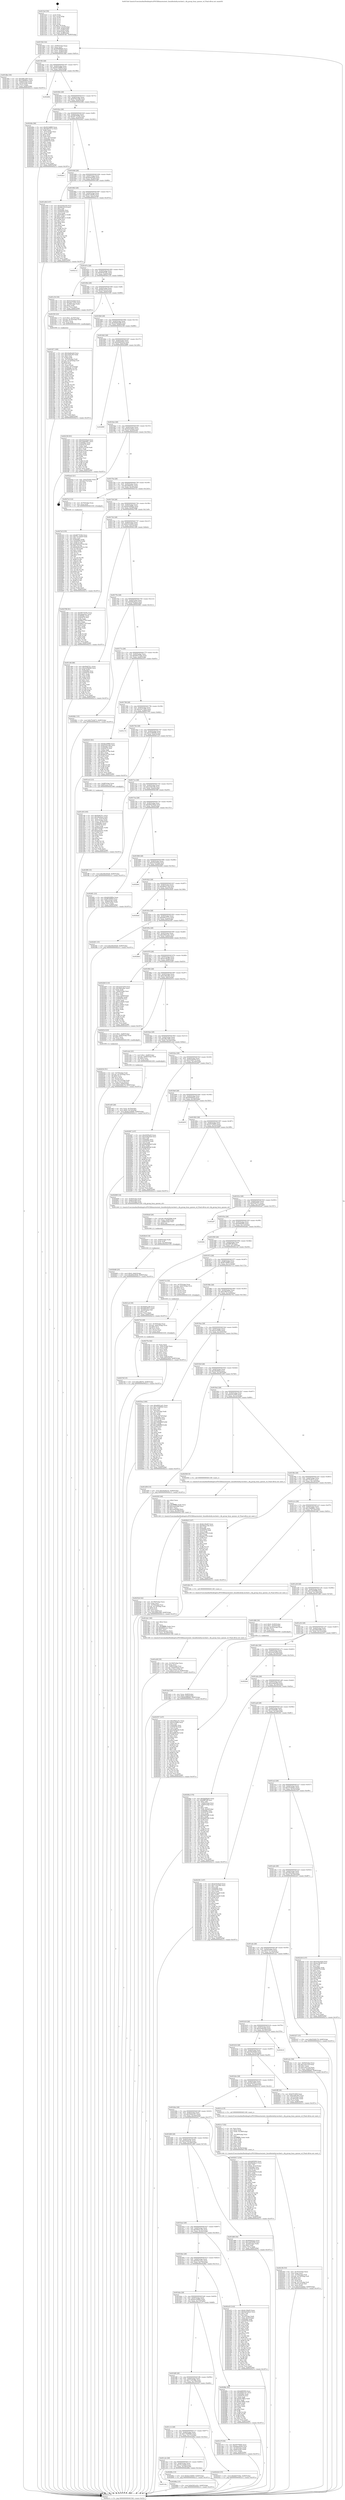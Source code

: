 digraph "0x4015a0" {
  label = "0x4015a0 (/mnt/c/Users/mathe/Desktop/tcc/POCII/binaries/extr_linuxblockcfq-iosched.c_cfq_group_busy_queues_wl_Final-ollvm.out::main(0))"
  labelloc = "t"
  node[shape=record]

  Entry [label="",width=0.3,height=0.3,shape=circle,fillcolor=black,style=filled]
  "0x4015d2" [label="{
     0x4015d2 [32]\l
     | [instrs]\l
     &nbsp;&nbsp;0x4015d2 \<+6\>: mov -0x90(%rbp),%eax\l
     &nbsp;&nbsp;0x4015d8 \<+2\>: mov %eax,%ecx\l
     &nbsp;&nbsp;0x4015da \<+6\>: sub $0x804f9b80,%ecx\l
     &nbsp;&nbsp;0x4015e0 \<+6\>: mov %eax,-0x94(%rbp)\l
     &nbsp;&nbsp;0x4015e6 \<+6\>: mov %ecx,-0x98(%rbp)\l
     &nbsp;&nbsp;0x4015ec \<+6\>: je 0000000000401dbe \<main+0x81e\>\l
  }"]
  "0x401dbe" [label="{
     0x401dbe [30]\l
     | [instrs]\l
     &nbsp;&nbsp;0x401dbe \<+5\>: mov $0xef8e1683,%eax\l
     &nbsp;&nbsp;0x401dc3 \<+5\>: mov $0x19dd86a1,%ecx\l
     &nbsp;&nbsp;0x401dc8 \<+3\>: mov -0x64(%rbp),%edx\l
     &nbsp;&nbsp;0x401dcb \<+3\>: cmp -0x54(%rbp),%edx\l
     &nbsp;&nbsp;0x401dce \<+3\>: cmovl %ecx,%eax\l
     &nbsp;&nbsp;0x401dd1 \<+6\>: mov %eax,-0x90(%rbp)\l
     &nbsp;&nbsp;0x401dd7 \<+5\>: jmp 0000000000402c1c \<main+0x167c\>\l
  }"]
  "0x4015f2" [label="{
     0x4015f2 [28]\l
     | [instrs]\l
     &nbsp;&nbsp;0x4015f2 \<+5\>: jmp 00000000004015f7 \<main+0x57\>\l
     &nbsp;&nbsp;0x4015f7 \<+6\>: mov -0x94(%rbp),%eax\l
     &nbsp;&nbsp;0x4015fd \<+5\>: sub $0x841b8f69,%eax\l
     &nbsp;&nbsp;0x401602 \<+6\>: mov %eax,-0x9c(%rbp)\l
     &nbsp;&nbsp;0x401608 \<+6\>: je 0000000000402b9b \<main+0x15fb\>\l
  }"]
  Exit [label="",width=0.3,height=0.3,shape=circle,fillcolor=black,style=filled,peripheries=2]
  "0x402b9b" [label="{
     0x402b9b\l
  }", style=dashed]
  "0x40160e" [label="{
     0x40160e [28]\l
     | [instrs]\l
     &nbsp;&nbsp;0x40160e \<+5\>: jmp 0000000000401613 \<main+0x73\>\l
     &nbsp;&nbsp;0x401613 \<+6\>: mov -0x94(%rbp),%eax\l
     &nbsp;&nbsp;0x401619 \<+5\>: sub $0x8783a3db,%eax\l
     &nbsp;&nbsp;0x40161e \<+6\>: mov %eax,-0xa0(%rbp)\l
     &nbsp;&nbsp;0x401624 \<+6\>: je 000000000040248e \<main+0xeee\>\l
  }"]
  "0x401c4a" [label="{
     0x401c4a\l
  }", style=dashed]
  "0x40248e" [label="{
     0x40248e [99]\l
     | [instrs]\l
     &nbsp;&nbsp;0x40248e \<+5\>: mov $0x841b8f69,%eax\l
     &nbsp;&nbsp;0x402493 \<+5\>: mov $0xe6d1571a,%ecx\l
     &nbsp;&nbsp;0x402498 \<+2\>: xor %edx,%edx\l
     &nbsp;&nbsp;0x40249a \<+3\>: mov -0x7c(%rbp),%esi\l
     &nbsp;&nbsp;0x40249d \<+2\>: mov %edx,%edi\l
     &nbsp;&nbsp;0x40249f \<+3\>: sub $0x1,%edi\l
     &nbsp;&nbsp;0x4024a2 \<+2\>: sub %edi,%esi\l
     &nbsp;&nbsp;0x4024a4 \<+3\>: mov %esi,-0x7c(%rbp)\l
     &nbsp;&nbsp;0x4024a7 \<+7\>: mov 0x40506c,%esi\l
     &nbsp;&nbsp;0x4024ae \<+7\>: mov 0x405078,%edi\l
     &nbsp;&nbsp;0x4024b5 \<+3\>: sub $0x1,%edx\l
     &nbsp;&nbsp;0x4024b8 \<+3\>: mov %esi,%r8d\l
     &nbsp;&nbsp;0x4024bb \<+3\>: add %edx,%r8d\l
     &nbsp;&nbsp;0x4024be \<+4\>: imul %r8d,%esi\l
     &nbsp;&nbsp;0x4024c2 \<+3\>: and $0x1,%esi\l
     &nbsp;&nbsp;0x4024c5 \<+3\>: cmp $0x0,%esi\l
     &nbsp;&nbsp;0x4024c8 \<+4\>: sete %r9b\l
     &nbsp;&nbsp;0x4024cc \<+3\>: cmp $0xa,%edi\l
     &nbsp;&nbsp;0x4024cf \<+4\>: setl %r10b\l
     &nbsp;&nbsp;0x4024d3 \<+3\>: mov %r9b,%r11b\l
     &nbsp;&nbsp;0x4024d6 \<+3\>: and %r10b,%r11b\l
     &nbsp;&nbsp;0x4024d9 \<+3\>: xor %r10b,%r9b\l
     &nbsp;&nbsp;0x4024dc \<+3\>: or %r9b,%r11b\l
     &nbsp;&nbsp;0x4024df \<+4\>: test $0x1,%r11b\l
     &nbsp;&nbsp;0x4024e3 \<+3\>: cmovne %ecx,%eax\l
     &nbsp;&nbsp;0x4024e6 \<+6\>: mov %eax,-0x90(%rbp)\l
     &nbsp;&nbsp;0x4024ec \<+5\>: jmp 0000000000402c1c \<main+0x167c\>\l
  }"]
  "0x40162a" [label="{
     0x40162a [28]\l
     | [instrs]\l
     &nbsp;&nbsp;0x40162a \<+5\>: jmp 000000000040162f \<main+0x8f\>\l
     &nbsp;&nbsp;0x40162f \<+6\>: mov -0x94(%rbp),%eax\l
     &nbsp;&nbsp;0x401635 \<+5\>: sub $0x88776392,%eax\l
     &nbsp;&nbsp;0x40163a \<+6\>: mov %eax,-0xa4(%rbp)\l
     &nbsp;&nbsp;0x401640 \<+6\>: je 0000000000402be1 \<main+0x1641\>\l
  }"]
  "0x40288a" [label="{
     0x40288a [15]\l
     | [instrs]\l
     &nbsp;&nbsp;0x40288a \<+10\>: movl $0x6361e22c,-0x90(%rbp)\l
     &nbsp;&nbsp;0x402894 \<+5\>: jmp 0000000000402c1c \<main+0x167c\>\l
  }"]
  "0x402be1" [label="{
     0x402be1\l
  }", style=dashed]
  "0x401646" [label="{
     0x401646 [28]\l
     | [instrs]\l
     &nbsp;&nbsp;0x401646 \<+5\>: jmp 000000000040164b \<main+0xab\>\l
     &nbsp;&nbsp;0x40164b \<+6\>: mov -0x94(%rbp),%eax\l
     &nbsp;&nbsp;0x401651 \<+5\>: sub $0x8aea4000,%eax\l
     &nbsp;&nbsp;0x401656 \<+6\>: mov %eax,-0xa8(%rbp)\l
     &nbsp;&nbsp;0x40165c \<+6\>: je 0000000000401e9d \<main+0x8fd\>\l
  }"]
  "0x4027ef" [label="{
     0x4027ef [155]\l
     | [instrs]\l
     &nbsp;&nbsp;0x4027ef \<+5\>: mov $0x88776392,%ecx\l
     &nbsp;&nbsp;0x4027f4 \<+5\>: mov $0x75c1bd29,%edx\l
     &nbsp;&nbsp;0x4027f9 \<+3\>: mov $0x1,%sil\l
     &nbsp;&nbsp;0x4027fc \<+8\>: mov 0x40506c,%r8d\l
     &nbsp;&nbsp;0x402804 \<+8\>: mov 0x405078,%r9d\l
     &nbsp;&nbsp;0x40280c \<+3\>: mov %r8d,%r10d\l
     &nbsp;&nbsp;0x40280f \<+7\>: add $0x9420cd7f,%r10d\l
     &nbsp;&nbsp;0x402816 \<+4\>: sub $0x1,%r10d\l
     &nbsp;&nbsp;0x40281a \<+7\>: sub $0x9420cd7f,%r10d\l
     &nbsp;&nbsp;0x402821 \<+4\>: imul %r10d,%r8d\l
     &nbsp;&nbsp;0x402825 \<+4\>: and $0x1,%r8d\l
     &nbsp;&nbsp;0x402829 \<+4\>: cmp $0x0,%r8d\l
     &nbsp;&nbsp;0x40282d \<+4\>: sete %r11b\l
     &nbsp;&nbsp;0x402831 \<+4\>: cmp $0xa,%r9d\l
     &nbsp;&nbsp;0x402835 \<+3\>: setl %bl\l
     &nbsp;&nbsp;0x402838 \<+3\>: mov %r11b,%r14b\l
     &nbsp;&nbsp;0x40283b \<+4\>: xor $0xff,%r14b\l
     &nbsp;&nbsp;0x40283f \<+3\>: mov %bl,%r15b\l
     &nbsp;&nbsp;0x402842 \<+4\>: xor $0xff,%r15b\l
     &nbsp;&nbsp;0x402846 \<+4\>: xor $0x0,%sil\l
     &nbsp;&nbsp;0x40284a \<+3\>: mov %r14b,%r12b\l
     &nbsp;&nbsp;0x40284d \<+4\>: and $0x0,%r12b\l
     &nbsp;&nbsp;0x402851 \<+3\>: and %sil,%r11b\l
     &nbsp;&nbsp;0x402854 \<+3\>: mov %r15b,%r13b\l
     &nbsp;&nbsp;0x402857 \<+4\>: and $0x0,%r13b\l
     &nbsp;&nbsp;0x40285b \<+3\>: and %sil,%bl\l
     &nbsp;&nbsp;0x40285e \<+3\>: or %r11b,%r12b\l
     &nbsp;&nbsp;0x402861 \<+3\>: or %bl,%r13b\l
     &nbsp;&nbsp;0x402864 \<+3\>: xor %r13b,%r12b\l
     &nbsp;&nbsp;0x402867 \<+3\>: or %r15b,%r14b\l
     &nbsp;&nbsp;0x40286a \<+4\>: xor $0xff,%r14b\l
     &nbsp;&nbsp;0x40286e \<+4\>: or $0x0,%sil\l
     &nbsp;&nbsp;0x402872 \<+3\>: and %sil,%r14b\l
     &nbsp;&nbsp;0x402875 \<+3\>: or %r14b,%r12b\l
     &nbsp;&nbsp;0x402878 \<+4\>: test $0x1,%r12b\l
     &nbsp;&nbsp;0x40287c \<+3\>: cmovne %edx,%ecx\l
     &nbsp;&nbsp;0x40287f \<+6\>: mov %ecx,-0x90(%rbp)\l
     &nbsp;&nbsp;0x402885 \<+5\>: jmp 0000000000402c1c \<main+0x167c\>\l
  }"]
  "0x401e9d" [label="{
     0x401e9d [147]\l
     | [instrs]\l
     &nbsp;&nbsp;0x401e9d \<+5\>: mov $0x42e6e2e9,%eax\l
     &nbsp;&nbsp;0x401ea2 \<+5\>: mov $0x8da321cf,%ecx\l
     &nbsp;&nbsp;0x401ea7 \<+2\>: mov $0x1,%dl\l
     &nbsp;&nbsp;0x401ea9 \<+7\>: mov 0x40506c,%esi\l
     &nbsp;&nbsp;0x401eb0 \<+7\>: mov 0x405078,%edi\l
     &nbsp;&nbsp;0x401eb7 \<+3\>: mov %esi,%r8d\l
     &nbsp;&nbsp;0x401eba \<+7\>: sub $0x67dfd1c3,%r8d\l
     &nbsp;&nbsp;0x401ec1 \<+4\>: sub $0x1,%r8d\l
     &nbsp;&nbsp;0x401ec5 \<+7\>: add $0x67dfd1c3,%r8d\l
     &nbsp;&nbsp;0x401ecc \<+4\>: imul %r8d,%esi\l
     &nbsp;&nbsp;0x401ed0 \<+3\>: and $0x1,%esi\l
     &nbsp;&nbsp;0x401ed3 \<+3\>: cmp $0x0,%esi\l
     &nbsp;&nbsp;0x401ed6 \<+4\>: sete %r9b\l
     &nbsp;&nbsp;0x401eda \<+3\>: cmp $0xa,%edi\l
     &nbsp;&nbsp;0x401edd \<+4\>: setl %r10b\l
     &nbsp;&nbsp;0x401ee1 \<+3\>: mov %r9b,%r11b\l
     &nbsp;&nbsp;0x401ee4 \<+4\>: xor $0xff,%r11b\l
     &nbsp;&nbsp;0x401ee8 \<+3\>: mov %r10b,%bl\l
     &nbsp;&nbsp;0x401eeb \<+3\>: xor $0xff,%bl\l
     &nbsp;&nbsp;0x401eee \<+3\>: xor $0x0,%dl\l
     &nbsp;&nbsp;0x401ef1 \<+3\>: mov %r11b,%r14b\l
     &nbsp;&nbsp;0x401ef4 \<+4\>: and $0x0,%r14b\l
     &nbsp;&nbsp;0x401ef8 \<+3\>: and %dl,%r9b\l
     &nbsp;&nbsp;0x401efb \<+3\>: mov %bl,%r15b\l
     &nbsp;&nbsp;0x401efe \<+4\>: and $0x0,%r15b\l
     &nbsp;&nbsp;0x401f02 \<+3\>: and %dl,%r10b\l
     &nbsp;&nbsp;0x401f05 \<+3\>: or %r9b,%r14b\l
     &nbsp;&nbsp;0x401f08 \<+3\>: or %r10b,%r15b\l
     &nbsp;&nbsp;0x401f0b \<+3\>: xor %r15b,%r14b\l
     &nbsp;&nbsp;0x401f0e \<+3\>: or %bl,%r11b\l
     &nbsp;&nbsp;0x401f11 \<+4\>: xor $0xff,%r11b\l
     &nbsp;&nbsp;0x401f15 \<+3\>: or $0x0,%dl\l
     &nbsp;&nbsp;0x401f18 \<+3\>: and %dl,%r11b\l
     &nbsp;&nbsp;0x401f1b \<+3\>: or %r11b,%r14b\l
     &nbsp;&nbsp;0x401f1e \<+4\>: test $0x1,%r14b\l
     &nbsp;&nbsp;0x401f22 \<+3\>: cmovne %ecx,%eax\l
     &nbsp;&nbsp;0x401f25 \<+6\>: mov %eax,-0x90(%rbp)\l
     &nbsp;&nbsp;0x401f2b \<+5\>: jmp 0000000000402c1c \<main+0x167c\>\l
  }"]
  "0x401662" [label="{
     0x401662 [28]\l
     | [instrs]\l
     &nbsp;&nbsp;0x401662 \<+5\>: jmp 0000000000401667 \<main+0xc7\>\l
     &nbsp;&nbsp;0x401667 \<+6\>: mov -0x94(%rbp),%eax\l
     &nbsp;&nbsp;0x40166d \<+5\>: sub $0x8c1f4e65,%eax\l
     &nbsp;&nbsp;0x401672 \<+6\>: mov %eax,-0xac(%rbp)\l
     &nbsp;&nbsp;0x401678 \<+6\>: je 0000000000402c12 \<main+0x1672\>\l
  }"]
  "0x40274f" [label="{
     0x40274f [15]\l
     | [instrs]\l
     &nbsp;&nbsp;0x40274f \<+10\>: movl $0xcd847b,-0x90(%rbp)\l
     &nbsp;&nbsp;0x402759 \<+5\>: jmp 0000000000402c1c \<main+0x167c\>\l
  }"]
  "0x402c12" [label="{
     0x402c12\l
  }", style=dashed]
  "0x40167e" [label="{
     0x40167e [28]\l
     | [instrs]\l
     &nbsp;&nbsp;0x40167e \<+5\>: jmp 0000000000401683 \<main+0xe3\>\l
     &nbsp;&nbsp;0x401683 \<+6\>: mov -0x94(%rbp),%eax\l
     &nbsp;&nbsp;0x401689 \<+5\>: sub $0x8d387df1,%eax\l
     &nbsp;&nbsp;0x40168e \<+6\>: mov %eax,-0xb0(%rbp)\l
     &nbsp;&nbsp;0x401694 \<+6\>: je 0000000000401c54 \<main+0x6b4\>\l
  }"]
  "0x402732" [label="{
     0x402732 [29]\l
     | [instrs]\l
     &nbsp;&nbsp;0x402732 \<+4\>: mov -0x70(%rbp),%rax\l
     &nbsp;&nbsp;0x402736 \<+7\>: movslq -0x8c(%rbp),%rcx\l
     &nbsp;&nbsp;0x40273d \<+4\>: shl $0x4,%rcx\l
     &nbsp;&nbsp;0x402741 \<+3\>: add %rcx,%rax\l
     &nbsp;&nbsp;0x402744 \<+3\>: mov (%rax),%rax\l
     &nbsp;&nbsp;0x402747 \<+3\>: mov %rax,%rdi\l
     &nbsp;&nbsp;0x40274a \<+5\>: call 0000000000401030 \<free@plt\>\l
     | [calls]\l
     &nbsp;&nbsp;0x401030 \{1\} (unknown)\l
  }"]
  "0x401c54" [label="{
     0x401c54 [30]\l
     | [instrs]\l
     &nbsp;&nbsp;0x401c54 \<+5\>: mov $0xb323afe4,%eax\l
     &nbsp;&nbsp;0x401c59 \<+5\>: mov $0xc0e71d52,%ecx\l
     &nbsp;&nbsp;0x401c5e \<+3\>: mov -0x38(%rbp),%edx\l
     &nbsp;&nbsp;0x401c61 \<+3\>: cmp $0x2,%edx\l
     &nbsp;&nbsp;0x401c64 \<+3\>: cmovne %ecx,%eax\l
     &nbsp;&nbsp;0x401c67 \<+6\>: mov %eax,-0x90(%rbp)\l
     &nbsp;&nbsp;0x401c6d \<+5\>: jmp 0000000000402c1c \<main+0x167c\>\l
  }"]
  "0x40169a" [label="{
     0x40169a [28]\l
     | [instrs]\l
     &nbsp;&nbsp;0x40169a \<+5\>: jmp 000000000040169f \<main+0xff\>\l
     &nbsp;&nbsp;0x40169f \<+6\>: mov -0x94(%rbp),%eax\l
     &nbsp;&nbsp;0x4016a5 \<+5\>: sub $0x8da321cf,%eax\l
     &nbsp;&nbsp;0x4016aa \<+6\>: mov %eax,-0xb4(%rbp)\l
     &nbsp;&nbsp;0x4016b0 \<+6\>: je 0000000000401f30 \<main+0x990\>\l
  }"]
  "0x402c1c" [label="{
     0x402c1c [5]\l
     | [instrs]\l
     &nbsp;&nbsp;0x402c1c \<+5\>: jmp 00000000004015d2 \<main+0x32\>\l
  }"]
  "0x4015a0" [label="{
     0x4015a0 [50]\l
     | [instrs]\l
     &nbsp;&nbsp;0x4015a0 \<+1\>: push %rbp\l
     &nbsp;&nbsp;0x4015a1 \<+3\>: mov %rsp,%rbp\l
     &nbsp;&nbsp;0x4015a4 \<+2\>: push %r15\l
     &nbsp;&nbsp;0x4015a6 \<+2\>: push %r14\l
     &nbsp;&nbsp;0x4015a8 \<+2\>: push %r13\l
     &nbsp;&nbsp;0x4015aa \<+2\>: push %r12\l
     &nbsp;&nbsp;0x4015ac \<+1\>: push %rbx\l
     &nbsp;&nbsp;0x4015ad \<+7\>: sub $0x178,%rsp\l
     &nbsp;&nbsp;0x4015b4 \<+7\>: movl $0x0,-0x3c(%rbp)\l
     &nbsp;&nbsp;0x4015bb \<+3\>: mov %edi,-0x40(%rbp)\l
     &nbsp;&nbsp;0x4015be \<+4\>: mov %rsi,-0x48(%rbp)\l
     &nbsp;&nbsp;0x4015c2 \<+3\>: mov -0x40(%rbp),%edi\l
     &nbsp;&nbsp;0x4015c5 \<+3\>: mov %edi,-0x38(%rbp)\l
     &nbsp;&nbsp;0x4015c8 \<+10\>: movl $0x8d387df1,-0x90(%rbp)\l
  }"]
  "0x4026d8" [label="{
     0x4026d8 [25]\l
     | [instrs]\l
     &nbsp;&nbsp;0x4026d8 \<+10\>: movl $0x0,-0x8c(%rbp)\l
     &nbsp;&nbsp;0x4026e2 \<+10\>: movl $0xd042383b,-0x90(%rbp)\l
     &nbsp;&nbsp;0x4026ec \<+5\>: jmp 0000000000402c1c \<main+0x167c\>\l
  }"]
  "0x401f30" [label="{
     0x401f30 [23]\l
     | [instrs]\l
     &nbsp;&nbsp;0x401f30 \<+7\>: movl $0x1,-0x78(%rbp)\l
     &nbsp;&nbsp;0x401f37 \<+4\>: movslq -0x78(%rbp),%rax\l
     &nbsp;&nbsp;0x401f3b \<+4\>: shl $0x3,%rax\l
     &nbsp;&nbsp;0x401f3f \<+3\>: mov %rax,%rdi\l
     &nbsp;&nbsp;0x401f42 \<+5\>: call 0000000000401050 \<malloc@plt\>\l
     | [calls]\l
     &nbsp;&nbsp;0x401050 \{1\} (unknown)\l
  }"]
  "0x4016b6" [label="{
     0x4016b6 [28]\l
     | [instrs]\l
     &nbsp;&nbsp;0x4016b6 \<+5\>: jmp 00000000004016bb \<main+0x11b\>\l
     &nbsp;&nbsp;0x4016bb \<+6\>: mov -0x94(%rbp),%eax\l
     &nbsp;&nbsp;0x4016c1 \<+5\>: sub $0x8dd0a2d9,%eax\l
     &nbsp;&nbsp;0x4016c6 \<+6\>: mov %eax,-0xb8(%rbp)\l
     &nbsp;&nbsp;0x4016cc \<+6\>: je 0000000000402336 \<main+0xd96\>\l
  }"]
  "0x4026c6" [label="{
     0x4026c6 [18]\l
     | [instrs]\l
     &nbsp;&nbsp;0x4026c6 \<+4\>: mov -0x60(%rbp),%rdx\l
     &nbsp;&nbsp;0x4026ca \<+3\>: mov %rdx,%rdi\l
     &nbsp;&nbsp;0x4026cd \<+6\>: mov %eax,-0x194(%rbp)\l
     &nbsp;&nbsp;0x4026d3 \<+5\>: call 0000000000401030 \<free@plt\>\l
     | [calls]\l
     &nbsp;&nbsp;0x401030 \{1\} (unknown)\l
  }"]
  "0x402336" [label="{
     0x402336 [91]\l
     | [instrs]\l
     &nbsp;&nbsp;0x402336 \<+5\>: mov $0xd18182ed,%eax\l
     &nbsp;&nbsp;0x40233b \<+5\>: mov $0x32b64d61,%ecx\l
     &nbsp;&nbsp;0x402340 \<+7\>: mov 0x40506c,%edx\l
     &nbsp;&nbsp;0x402347 \<+7\>: mov 0x405078,%esi\l
     &nbsp;&nbsp;0x40234e \<+2\>: mov %edx,%edi\l
     &nbsp;&nbsp;0x402350 \<+6\>: sub $0x81e353e9,%edi\l
     &nbsp;&nbsp;0x402356 \<+3\>: sub $0x1,%edi\l
     &nbsp;&nbsp;0x402359 \<+6\>: add $0x81e353e9,%edi\l
     &nbsp;&nbsp;0x40235f \<+3\>: imul %edi,%edx\l
     &nbsp;&nbsp;0x402362 \<+3\>: and $0x1,%edx\l
     &nbsp;&nbsp;0x402365 \<+3\>: cmp $0x0,%edx\l
     &nbsp;&nbsp;0x402368 \<+4\>: sete %r8b\l
     &nbsp;&nbsp;0x40236c \<+3\>: cmp $0xa,%esi\l
     &nbsp;&nbsp;0x40236f \<+4\>: setl %r9b\l
     &nbsp;&nbsp;0x402373 \<+3\>: mov %r8b,%r10b\l
     &nbsp;&nbsp;0x402376 \<+3\>: and %r9b,%r10b\l
     &nbsp;&nbsp;0x402379 \<+3\>: xor %r9b,%r8b\l
     &nbsp;&nbsp;0x40237c \<+3\>: or %r8b,%r10b\l
     &nbsp;&nbsp;0x40237f \<+4\>: test $0x1,%r10b\l
     &nbsp;&nbsp;0x402383 \<+3\>: cmovne %ecx,%eax\l
     &nbsp;&nbsp;0x402386 \<+6\>: mov %eax,-0x90(%rbp)\l
     &nbsp;&nbsp;0x40238c \<+5\>: jmp 0000000000402c1c \<main+0x167c\>\l
  }"]
  "0x4016d2" [label="{
     0x4016d2 [28]\l
     | [instrs]\l
     &nbsp;&nbsp;0x4016d2 \<+5\>: jmp 00000000004016d7 \<main+0x137\>\l
     &nbsp;&nbsp;0x4016d7 \<+6\>: mov -0x94(%rbp),%eax\l
     &nbsp;&nbsp;0x4016dd \<+5\>: sub $0x8dd452e2,%eax\l
     &nbsp;&nbsp;0x4016e2 \<+6\>: mov %eax,-0xbc(%rbp)\l
     &nbsp;&nbsp;0x4016e8 \<+6\>: je 0000000000402899 \<main+0x12f9\>\l
  }"]
  "0x4026a9" [label="{
     0x4026a9 [29]\l
     | [instrs]\l
     &nbsp;&nbsp;0x4026a9 \<+10\>: movabs $0x4030b6,%rdi\l
     &nbsp;&nbsp;0x4026b3 \<+6\>: mov %eax,-0x88(%rbp)\l
     &nbsp;&nbsp;0x4026b9 \<+6\>: mov -0x88(%rbp),%esi\l
     &nbsp;&nbsp;0x4026bf \<+2\>: mov $0x0,%al\l
     &nbsp;&nbsp;0x4026c1 \<+5\>: call 0000000000401040 \<printf@plt\>\l
     | [calls]\l
     &nbsp;&nbsp;0x401040 \{1\} (unknown)\l
  }"]
  "0x402899" [label="{
     0x402899\l
  }", style=dashed]
  "0x4016ee" [label="{
     0x4016ee [28]\l
     | [instrs]\l
     &nbsp;&nbsp;0x4016ee \<+5\>: jmp 00000000004016f3 \<main+0x153\>\l
     &nbsp;&nbsp;0x4016f3 \<+6\>: mov -0x94(%rbp),%eax\l
     &nbsp;&nbsp;0x4016f9 \<+5\>: sub $0x9a01bbe2,%eax\l
     &nbsp;&nbsp;0x4016fe \<+6\>: mov %eax,-0xc0(%rbp)\l
     &nbsp;&nbsp;0x401704 \<+6\>: je 0000000000402ae2 \<main+0x1542\>\l
  }"]
  "0x401c2e" [label="{
     0x401c2e [28]\l
     | [instrs]\l
     &nbsp;&nbsp;0x401c2e \<+5\>: jmp 0000000000401c33 \<main+0x693\>\l
     &nbsp;&nbsp;0x401c33 \<+6\>: mov -0x94(%rbp),%eax\l
     &nbsp;&nbsp;0x401c39 \<+5\>: sub $0x75c1bd29,%eax\l
     &nbsp;&nbsp;0x401c3e \<+6\>: mov %eax,-0x180(%rbp)\l
     &nbsp;&nbsp;0x401c44 \<+6\>: je 000000000040288a \<main+0x12ea\>\l
  }"]
  "0x402ae2" [label="{
     0x402ae2 [21]\l
     | [instrs]\l
     &nbsp;&nbsp;0x402ae2 \<+3\>: mov -0x2c(%rbp),%eax\l
     &nbsp;&nbsp;0x402ae5 \<+7\>: add $0x178,%rsp\l
     &nbsp;&nbsp;0x402aec \<+1\>: pop %rbx\l
     &nbsp;&nbsp;0x402aed \<+2\>: pop %r12\l
     &nbsp;&nbsp;0x402aef \<+2\>: pop %r13\l
     &nbsp;&nbsp;0x402af1 \<+2\>: pop %r14\l
     &nbsp;&nbsp;0x402af3 \<+2\>: pop %r15\l
     &nbsp;&nbsp;0x402af5 \<+1\>: pop %rbp\l
     &nbsp;&nbsp;0x402af6 \<+1\>: ret\l
  }"]
  "0x40170a" [label="{
     0x40170a [28]\l
     | [instrs]\l
     &nbsp;&nbsp;0x40170a \<+5\>: jmp 000000000040170f \<main+0x16f\>\l
     &nbsp;&nbsp;0x40170f \<+6\>: mov -0x94(%rbp),%eax\l
     &nbsp;&nbsp;0x401715 \<+5\>: sub $0xabfd43ac,%eax\l
     &nbsp;&nbsp;0x40171a \<+6\>: mov %eax,-0xc4(%rbp)\l
     &nbsp;&nbsp;0x401720 \<+6\>: je 00000000004027e3 \<main+0x1243\>\l
  }"]
  "0x40268a" [label="{
     0x40268a [15]\l
     | [instrs]\l
     &nbsp;&nbsp;0x40268a \<+10\>: movl $0x6a104600,-0x90(%rbp)\l
     &nbsp;&nbsp;0x402694 \<+5\>: jmp 0000000000402c1c \<main+0x167c\>\l
  }"]
  "0x4027e3" [label="{
     0x4027e3 [12]\l
     | [instrs]\l
     &nbsp;&nbsp;0x4027e3 \<+4\>: mov -0x70(%rbp),%rax\l
     &nbsp;&nbsp;0x4027e7 \<+3\>: mov %rax,%rdi\l
     &nbsp;&nbsp;0x4027ea \<+5\>: call 0000000000401030 \<free@plt\>\l
     | [calls]\l
     &nbsp;&nbsp;0x401030 \{1\} (unknown)\l
  }"]
  "0x401726" [label="{
     0x401726 [28]\l
     | [instrs]\l
     &nbsp;&nbsp;0x401726 \<+5\>: jmp 000000000040172b \<main+0x18b\>\l
     &nbsp;&nbsp;0x40172b \<+6\>: mov -0x94(%rbp),%eax\l
     &nbsp;&nbsp;0x401731 \<+5\>: sub $0xb024980a,%eax\l
     &nbsp;&nbsp;0x401736 \<+6\>: mov %eax,-0xc8(%rbp)\l
     &nbsp;&nbsp;0x40173c \<+6\>: je 0000000000402788 \<main+0x11e8\>\l
  }"]
  "0x40252d" [label="{
     0x40252d [42]\l
     | [instrs]\l
     &nbsp;&nbsp;0x40252d \<+6\>: mov -0x190(%rbp),%ecx\l
     &nbsp;&nbsp;0x402533 \<+3\>: imul %eax,%ecx\l
     &nbsp;&nbsp;0x402536 \<+4\>: mov -0x70(%rbp),%rsi\l
     &nbsp;&nbsp;0x40253a \<+4\>: movslq -0x74(%rbp),%rdi\l
     &nbsp;&nbsp;0x40253e \<+4\>: shl $0x4,%rdi\l
     &nbsp;&nbsp;0x402542 \<+3\>: add %rdi,%rsi\l
     &nbsp;&nbsp;0x402545 \<+3\>: mov %ecx,0x8(%rsi)\l
     &nbsp;&nbsp;0x402548 \<+10\>: movl $0x2660c948,-0x90(%rbp)\l
     &nbsp;&nbsp;0x402552 \<+5\>: jmp 0000000000402c1c \<main+0x167c\>\l
  }"]
  "0x402788" [label="{
     0x402788 [91]\l
     | [instrs]\l
     &nbsp;&nbsp;0x402788 \<+5\>: mov $0x88776392,%eax\l
     &nbsp;&nbsp;0x40278d \<+5\>: mov $0xabfd43ac,%ecx\l
     &nbsp;&nbsp;0x402792 \<+7\>: mov 0x40506c,%edx\l
     &nbsp;&nbsp;0x402799 \<+7\>: mov 0x405078,%esi\l
     &nbsp;&nbsp;0x4027a0 \<+2\>: mov %edx,%edi\l
     &nbsp;&nbsp;0x4027a2 \<+6\>: add $0x8db377f5,%edi\l
     &nbsp;&nbsp;0x4027a8 \<+3\>: sub $0x1,%edi\l
     &nbsp;&nbsp;0x4027ab \<+6\>: sub $0x8db377f5,%edi\l
     &nbsp;&nbsp;0x4027b1 \<+3\>: imul %edi,%edx\l
     &nbsp;&nbsp;0x4027b4 \<+3\>: and $0x1,%edx\l
     &nbsp;&nbsp;0x4027b7 \<+3\>: cmp $0x0,%edx\l
     &nbsp;&nbsp;0x4027ba \<+4\>: sete %r8b\l
     &nbsp;&nbsp;0x4027be \<+3\>: cmp $0xa,%esi\l
     &nbsp;&nbsp;0x4027c1 \<+4\>: setl %r9b\l
     &nbsp;&nbsp;0x4027c5 \<+3\>: mov %r8b,%r10b\l
     &nbsp;&nbsp;0x4027c8 \<+3\>: and %r9b,%r10b\l
     &nbsp;&nbsp;0x4027cb \<+3\>: xor %r9b,%r8b\l
     &nbsp;&nbsp;0x4027ce \<+3\>: or %r8b,%r10b\l
     &nbsp;&nbsp;0x4027d1 \<+4\>: test $0x1,%r10b\l
     &nbsp;&nbsp;0x4027d5 \<+3\>: cmovne %ecx,%eax\l
     &nbsp;&nbsp;0x4027d8 \<+6\>: mov %eax,-0x90(%rbp)\l
     &nbsp;&nbsp;0x4027de \<+5\>: jmp 0000000000402c1c \<main+0x167c\>\l
  }"]
  "0x401742" [label="{
     0x401742 [28]\l
     | [instrs]\l
     &nbsp;&nbsp;0x401742 \<+5\>: jmp 0000000000401747 \<main+0x1a7\>\l
     &nbsp;&nbsp;0x401747 \<+6\>: mov -0x94(%rbp),%eax\l
     &nbsp;&nbsp;0x40174d \<+5\>: sub $0xb323afe4,%eax\l
     &nbsp;&nbsp;0x401752 \<+6\>: mov %eax,-0xcc(%rbp)\l
     &nbsp;&nbsp;0x401758 \<+6\>: je 0000000000401c8d \<main+0x6ed\>\l
  }"]
  "0x402505" [label="{
     0x402505 [40]\l
     | [instrs]\l
     &nbsp;&nbsp;0x402505 \<+5\>: mov $0x2,%ecx\l
     &nbsp;&nbsp;0x40250a \<+1\>: cltd\l
     &nbsp;&nbsp;0x40250b \<+2\>: idiv %ecx\l
     &nbsp;&nbsp;0x40250d \<+6\>: imul $0xfffffffe,%edx,%ecx\l
     &nbsp;&nbsp;0x402513 \<+6\>: add $0xcaed248d,%ecx\l
     &nbsp;&nbsp;0x402519 \<+3\>: add $0x1,%ecx\l
     &nbsp;&nbsp;0x40251c \<+6\>: sub $0xcaed248d,%ecx\l
     &nbsp;&nbsp;0x402522 \<+6\>: mov %ecx,-0x190(%rbp)\l
     &nbsp;&nbsp;0x402528 \<+5\>: call 0000000000401160 \<next_i\>\l
     | [calls]\l
     &nbsp;&nbsp;0x401160 \{1\} (/mnt/c/Users/mathe/Desktop/tcc/POCII/binaries/extr_linuxblockcfq-iosched.c_cfq_group_busy_queues_wl_Final-ollvm.out::next_i)\l
  }"]
  "0x401c8d" [label="{
     0x401c8d [86]\l
     | [instrs]\l
     &nbsp;&nbsp;0x401c8d \<+5\>: mov $0xf5d07f11,%eax\l
     &nbsp;&nbsp;0x401c92 \<+5\>: mov $0xcb3fb846,%ecx\l
     &nbsp;&nbsp;0x401c97 \<+2\>: xor %edx,%edx\l
     &nbsp;&nbsp;0x401c99 \<+7\>: mov 0x40506c,%esi\l
     &nbsp;&nbsp;0x401ca0 \<+7\>: mov 0x405078,%edi\l
     &nbsp;&nbsp;0x401ca7 \<+3\>: sub $0x1,%edx\l
     &nbsp;&nbsp;0x401caa \<+3\>: mov %esi,%r8d\l
     &nbsp;&nbsp;0x401cad \<+3\>: add %edx,%r8d\l
     &nbsp;&nbsp;0x401cb0 \<+4\>: imul %r8d,%esi\l
     &nbsp;&nbsp;0x401cb4 \<+3\>: and $0x1,%esi\l
     &nbsp;&nbsp;0x401cb7 \<+3\>: cmp $0x0,%esi\l
     &nbsp;&nbsp;0x401cba \<+4\>: sete %r9b\l
     &nbsp;&nbsp;0x401cbe \<+3\>: cmp $0xa,%edi\l
     &nbsp;&nbsp;0x401cc1 \<+4\>: setl %r10b\l
     &nbsp;&nbsp;0x401cc5 \<+3\>: mov %r9b,%r11b\l
     &nbsp;&nbsp;0x401cc8 \<+3\>: and %r10b,%r11b\l
     &nbsp;&nbsp;0x401ccb \<+3\>: xor %r10b,%r9b\l
     &nbsp;&nbsp;0x401cce \<+3\>: or %r9b,%r11b\l
     &nbsp;&nbsp;0x401cd1 \<+4\>: test $0x1,%r11b\l
     &nbsp;&nbsp;0x401cd5 \<+3\>: cmovne %ecx,%eax\l
     &nbsp;&nbsp;0x401cd8 \<+6\>: mov %eax,-0x90(%rbp)\l
     &nbsp;&nbsp;0x401cde \<+5\>: jmp 0000000000402c1c \<main+0x167c\>\l
  }"]
  "0x40175e" [label="{
     0x40175e [28]\l
     | [instrs]\l
     &nbsp;&nbsp;0x40175e \<+5\>: jmp 0000000000401763 \<main+0x1c3\>\l
     &nbsp;&nbsp;0x401763 \<+6\>: mov -0x94(%rbp),%eax\l
     &nbsp;&nbsp;0x401769 \<+5\>: sub $0xb8ee6ac3,%eax\l
     &nbsp;&nbsp;0x40176e \<+6\>: mov %eax,-0xd0(%rbp)\l
     &nbsp;&nbsp;0x401774 \<+6\>: je 00000000004029b1 \<main+0x1411\>\l
  }"]
  "0x401c12" [label="{
     0x401c12 [28]\l
     | [instrs]\l
     &nbsp;&nbsp;0x401c12 \<+5\>: jmp 0000000000401c17 \<main+0x677\>\l
     &nbsp;&nbsp;0x401c17 \<+6\>: mov -0x94(%rbp),%eax\l
     &nbsp;&nbsp;0x401c1d \<+5\>: sub $0x735d9564,%eax\l
     &nbsp;&nbsp;0x401c22 \<+6\>: mov %eax,-0x17c(%rbp)\l
     &nbsp;&nbsp;0x401c28 \<+6\>: je 000000000040268a \<main+0x10ea\>\l
  }"]
  "0x4029b1" [label="{
     0x4029b1 [15]\l
     | [instrs]\l
     &nbsp;&nbsp;0x4029b1 \<+10\>: movl $0x75c4b73,-0x90(%rbp)\l
     &nbsp;&nbsp;0x4029bb \<+5\>: jmp 0000000000402c1c \<main+0x167c\>\l
  }"]
  "0x40177a" [label="{
     0x40177a [28]\l
     | [instrs]\l
     &nbsp;&nbsp;0x40177a \<+5\>: jmp 000000000040177f \<main+0x1df\>\l
     &nbsp;&nbsp;0x40177f \<+6\>: mov -0x94(%rbp),%eax\l
     &nbsp;&nbsp;0x401785 \<+5\>: sub $0xbb0753be,%eax\l
     &nbsp;&nbsp;0x40178a \<+6\>: mov %eax,-0xd4(%rbp)\l
     &nbsp;&nbsp;0x401790 \<+6\>: je 0000000000402433 \<main+0xe93\>\l
  }"]
  "0x402424" [label="{
     0x402424 [15]\l
     | [instrs]\l
     &nbsp;&nbsp;0x402424 \<+10\>: movl $0xbb0753be,-0x90(%rbp)\l
     &nbsp;&nbsp;0x40242e \<+5\>: jmp 0000000000402c1c \<main+0x167c\>\l
  }"]
  "0x402433" [label="{
     0x402433 [91]\l
     | [instrs]\l
     &nbsp;&nbsp;0x402433 \<+5\>: mov $0x841b8f69,%eax\l
     &nbsp;&nbsp;0x402438 \<+5\>: mov $0x8783a3db,%ecx\l
     &nbsp;&nbsp;0x40243d \<+7\>: mov 0x40506c,%edx\l
     &nbsp;&nbsp;0x402444 \<+7\>: mov 0x405078,%esi\l
     &nbsp;&nbsp;0x40244b \<+2\>: mov %edx,%edi\l
     &nbsp;&nbsp;0x40244d \<+6\>: sub $0x601d77be,%edi\l
     &nbsp;&nbsp;0x402453 \<+3\>: sub $0x1,%edi\l
     &nbsp;&nbsp;0x402456 \<+6\>: add $0x601d77be,%edi\l
     &nbsp;&nbsp;0x40245c \<+3\>: imul %edi,%edx\l
     &nbsp;&nbsp;0x40245f \<+3\>: and $0x1,%edx\l
     &nbsp;&nbsp;0x402462 \<+3\>: cmp $0x0,%edx\l
     &nbsp;&nbsp;0x402465 \<+4\>: sete %r8b\l
     &nbsp;&nbsp;0x402469 \<+3\>: cmp $0xa,%esi\l
     &nbsp;&nbsp;0x40246c \<+4\>: setl %r9b\l
     &nbsp;&nbsp;0x402470 \<+3\>: mov %r8b,%r10b\l
     &nbsp;&nbsp;0x402473 \<+3\>: and %r9b,%r10b\l
     &nbsp;&nbsp;0x402476 \<+3\>: xor %r9b,%r8b\l
     &nbsp;&nbsp;0x402479 \<+3\>: or %r8b,%r10b\l
     &nbsp;&nbsp;0x40247c \<+4\>: test $0x1,%r10b\l
     &nbsp;&nbsp;0x402480 \<+3\>: cmovne %ecx,%eax\l
     &nbsp;&nbsp;0x402483 \<+6\>: mov %eax,-0x90(%rbp)\l
     &nbsp;&nbsp;0x402489 \<+5\>: jmp 0000000000402c1c \<main+0x167c\>\l
  }"]
  "0x401796" [label="{
     0x401796 [28]\l
     | [instrs]\l
     &nbsp;&nbsp;0x401796 \<+5\>: jmp 000000000040179b \<main+0x1fb\>\l
     &nbsp;&nbsp;0x40179b \<+6\>: mov -0x94(%rbp),%eax\l
     &nbsp;&nbsp;0x4017a1 \<+5\>: sub $0xc0e71d52,%eax\l
     &nbsp;&nbsp;0x4017a6 \<+6\>: mov %eax,-0xd8(%rbp)\l
     &nbsp;&nbsp;0x4017ac \<+6\>: je 0000000000401c72 \<main+0x6d2\>\l
  }"]
  "0x4021fb" [label="{
     0x4021fb [53]\l
     | [instrs]\l
     &nbsp;&nbsp;0x4021fb \<+6\>: mov -0x18c(%rbp),%ecx\l
     &nbsp;&nbsp;0x402201 \<+3\>: imul %eax,%ecx\l
     &nbsp;&nbsp;0x402204 \<+4\>: mov -0x70(%rbp),%r8\l
     &nbsp;&nbsp;0x402208 \<+4\>: movslq -0x74(%rbp),%r9\l
     &nbsp;&nbsp;0x40220c \<+4\>: shl $0x4,%r9\l
     &nbsp;&nbsp;0x402210 \<+3\>: add %r9,%r8\l
     &nbsp;&nbsp;0x402213 \<+3\>: mov (%r8),%r8\l
     &nbsp;&nbsp;0x402216 \<+4\>: movslq -0x7c(%rbp),%r9\l
     &nbsp;&nbsp;0x40221a \<+4\>: mov (%r8,%r9,8),%r8\l
     &nbsp;&nbsp;0x40221e \<+3\>: mov %ecx,(%r8)\l
     &nbsp;&nbsp;0x402221 \<+10\>: movl $0x351bbdac,-0x90(%rbp)\l
     &nbsp;&nbsp;0x40222b \<+5\>: jmp 0000000000402c1c \<main+0x167c\>\l
  }"]
  "0x401c72" [label="{
     0x401c72\l
  }", style=dashed]
  "0x4017b2" [label="{
     0x4017b2 [28]\l
     | [instrs]\l
     &nbsp;&nbsp;0x4017b2 \<+5\>: jmp 00000000004017b7 \<main+0x217\>\l
     &nbsp;&nbsp;0x4017b7 \<+6\>: mov -0x94(%rbp),%eax\l
     &nbsp;&nbsp;0x4017bd \<+5\>: sub $0xcb3fb846,%eax\l
     &nbsp;&nbsp;0x4017c2 \<+6\>: mov %eax,-0xdc(%rbp)\l
     &nbsp;&nbsp;0x4017c8 \<+6\>: je 0000000000401ce3 \<main+0x743\>\l
  }"]
  "0x4021c7" [label="{
     0x4021c7 [52]\l
     | [instrs]\l
     &nbsp;&nbsp;0x4021c7 \<+2\>: xor %ecx,%ecx\l
     &nbsp;&nbsp;0x4021c9 \<+5\>: mov $0x2,%edx\l
     &nbsp;&nbsp;0x4021ce \<+6\>: mov %edx,-0x188(%rbp)\l
     &nbsp;&nbsp;0x4021d4 \<+1\>: cltd\l
     &nbsp;&nbsp;0x4021d5 \<+6\>: mov -0x188(%rbp),%esi\l
     &nbsp;&nbsp;0x4021db \<+2\>: idiv %esi\l
     &nbsp;&nbsp;0x4021dd \<+6\>: imul $0xfffffffe,%edx,%edx\l
     &nbsp;&nbsp;0x4021e3 \<+2\>: mov %ecx,%edi\l
     &nbsp;&nbsp;0x4021e5 \<+2\>: sub %edx,%edi\l
     &nbsp;&nbsp;0x4021e7 \<+2\>: mov %ecx,%edx\l
     &nbsp;&nbsp;0x4021e9 \<+3\>: sub $0x1,%edx\l
     &nbsp;&nbsp;0x4021ec \<+2\>: add %edx,%edi\l
     &nbsp;&nbsp;0x4021ee \<+2\>: sub %edi,%ecx\l
     &nbsp;&nbsp;0x4021f0 \<+6\>: mov %ecx,-0x18c(%rbp)\l
     &nbsp;&nbsp;0x4021f6 \<+5\>: call 0000000000401160 \<next_i\>\l
     | [calls]\l
     &nbsp;&nbsp;0x401160 \{1\} (/mnt/c/Users/mathe/Desktop/tcc/POCII/binaries/extr_linuxblockcfq-iosched.c_cfq_group_busy_queues_wl_Final-ollvm.out::next_i)\l
  }"]
  "0x401ce3" [label="{
     0x401ce3 [13]\l
     | [instrs]\l
     &nbsp;&nbsp;0x401ce3 \<+4\>: mov -0x48(%rbp),%rax\l
     &nbsp;&nbsp;0x401ce7 \<+4\>: mov 0x8(%rax),%rdi\l
     &nbsp;&nbsp;0x401ceb \<+5\>: call 0000000000401060 \<atoi@plt\>\l
     | [calls]\l
     &nbsp;&nbsp;0x401060 \{1\} (unknown)\l
  }"]
  "0x4017ce" [label="{
     0x4017ce [28]\l
     | [instrs]\l
     &nbsp;&nbsp;0x4017ce \<+5\>: jmp 00000000004017d3 \<main+0x233\>\l
     &nbsp;&nbsp;0x4017d3 \<+6\>: mov -0x94(%rbp),%eax\l
     &nbsp;&nbsp;0x4017d9 \<+5\>: sub $0xcd3fe190,%eax\l
     &nbsp;&nbsp;0x4017de \<+6\>: mov %eax,-0xe0(%rbp)\l
     &nbsp;&nbsp;0x4017e4 \<+6\>: je 0000000000401ff0 \<main+0xa50\>\l
  }"]
  "0x401cf0" [label="{
     0x401cf0 [105]\l
     | [instrs]\l
     &nbsp;&nbsp;0x401cf0 \<+5\>: mov $0xf5d07f11,%ecx\l
     &nbsp;&nbsp;0x401cf5 \<+5\>: mov $0x48e99e4,%edx\l
     &nbsp;&nbsp;0x401cfa \<+3\>: mov %eax,-0x4c(%rbp)\l
     &nbsp;&nbsp;0x401cfd \<+3\>: mov -0x4c(%rbp),%eax\l
     &nbsp;&nbsp;0x401d00 \<+3\>: mov %eax,-0x34(%rbp)\l
     &nbsp;&nbsp;0x401d03 \<+7\>: mov 0x40506c,%eax\l
     &nbsp;&nbsp;0x401d0a \<+7\>: mov 0x405078,%esi\l
     &nbsp;&nbsp;0x401d11 \<+3\>: mov %eax,%r8d\l
     &nbsp;&nbsp;0x401d14 \<+7\>: sub $0xfa4eed2c,%r8d\l
     &nbsp;&nbsp;0x401d1b \<+4\>: sub $0x1,%r8d\l
     &nbsp;&nbsp;0x401d1f \<+7\>: add $0xfa4eed2c,%r8d\l
     &nbsp;&nbsp;0x401d26 \<+4\>: imul %r8d,%eax\l
     &nbsp;&nbsp;0x401d2a \<+3\>: and $0x1,%eax\l
     &nbsp;&nbsp;0x401d2d \<+3\>: cmp $0x0,%eax\l
     &nbsp;&nbsp;0x401d30 \<+4\>: sete %r9b\l
     &nbsp;&nbsp;0x401d34 \<+3\>: cmp $0xa,%esi\l
     &nbsp;&nbsp;0x401d37 \<+4\>: setl %r10b\l
     &nbsp;&nbsp;0x401d3b \<+3\>: mov %r9b,%r11b\l
     &nbsp;&nbsp;0x401d3e \<+3\>: and %r10b,%r11b\l
     &nbsp;&nbsp;0x401d41 \<+3\>: xor %r10b,%r9b\l
     &nbsp;&nbsp;0x401d44 \<+3\>: or %r9b,%r11b\l
     &nbsp;&nbsp;0x401d47 \<+4\>: test $0x1,%r11b\l
     &nbsp;&nbsp;0x401d4b \<+3\>: cmovne %edx,%ecx\l
     &nbsp;&nbsp;0x401d4e \<+6\>: mov %ecx,-0x90(%rbp)\l
     &nbsp;&nbsp;0x401d54 \<+5\>: jmp 0000000000402c1c \<main+0x167c\>\l
  }"]
  "0x402034" [label="{
     0x402034 [51]\l
     | [instrs]\l
     &nbsp;&nbsp;0x402034 \<+4\>: mov -0x70(%rbp),%rdi\l
     &nbsp;&nbsp;0x402038 \<+4\>: movslq -0x74(%rbp),%rcx\l
     &nbsp;&nbsp;0x40203c \<+4\>: shl $0x4,%rcx\l
     &nbsp;&nbsp;0x402040 \<+3\>: add %rcx,%rdi\l
     &nbsp;&nbsp;0x402043 \<+3\>: mov (%rdi),%rcx\l
     &nbsp;&nbsp;0x402046 \<+4\>: movslq -0x7c(%rbp),%rdi\l
     &nbsp;&nbsp;0x40204a \<+4\>: mov %rax,(%rcx,%rdi,8)\l
     &nbsp;&nbsp;0x40204e \<+10\>: movl $0x0,-0x84(%rbp)\l
     &nbsp;&nbsp;0x402058 \<+10\>: movl $0xf1928179,-0x90(%rbp)\l
     &nbsp;&nbsp;0x402062 \<+5\>: jmp 0000000000402c1c \<main+0x167c\>\l
  }"]
  "0x401ff0" [label="{
     0x401ff0 [15]\l
     | [instrs]\l
     &nbsp;&nbsp;0x401ff0 \<+10\>: movl $0x45b30426,-0x90(%rbp)\l
     &nbsp;&nbsp;0x401ffa \<+5\>: jmp 0000000000402c1c \<main+0x167c\>\l
  }"]
  "0x4017ea" [label="{
     0x4017ea [28]\l
     | [instrs]\l
     &nbsp;&nbsp;0x4017ea \<+5\>: jmp 00000000004017ef \<main+0x24f\>\l
     &nbsp;&nbsp;0x4017ef \<+6\>: mov -0x94(%rbp),%eax\l
     &nbsp;&nbsp;0x4017f5 \<+5\>: sub $0xd042383b,%eax\l
     &nbsp;&nbsp;0x4017fa \<+6\>: mov %eax,-0xe4(%rbp)\l
     &nbsp;&nbsp;0x401800 \<+6\>: je 00000000004026f1 \<main+0x1151\>\l
  }"]
  "0x401f47" [label="{
     0x401f47 [169]\l
     | [instrs]\l
     &nbsp;&nbsp;0x401f47 \<+5\>: mov $0x42e6e2e9,%ecx\l
     &nbsp;&nbsp;0x401f4c \<+5\>: mov $0xcd3fe190,%edx\l
     &nbsp;&nbsp;0x401f51 \<+3\>: mov $0x1,%sil\l
     &nbsp;&nbsp;0x401f54 \<+3\>: xor %r8d,%r8d\l
     &nbsp;&nbsp;0x401f57 \<+4\>: mov -0x70(%rbp),%rdi\l
     &nbsp;&nbsp;0x401f5b \<+4\>: movslq -0x74(%rbp),%r9\l
     &nbsp;&nbsp;0x401f5f \<+4\>: shl $0x4,%r9\l
     &nbsp;&nbsp;0x401f63 \<+3\>: add %r9,%rdi\l
     &nbsp;&nbsp;0x401f66 \<+3\>: mov %rax,(%rdi)\l
     &nbsp;&nbsp;0x401f69 \<+7\>: movl $0x0,-0x7c(%rbp)\l
     &nbsp;&nbsp;0x401f70 \<+8\>: mov 0x40506c,%r10d\l
     &nbsp;&nbsp;0x401f78 \<+8\>: mov 0x405078,%r11d\l
     &nbsp;&nbsp;0x401f80 \<+4\>: sub $0x1,%r8d\l
     &nbsp;&nbsp;0x401f84 \<+3\>: mov %r10d,%ebx\l
     &nbsp;&nbsp;0x401f87 \<+3\>: add %r8d,%ebx\l
     &nbsp;&nbsp;0x401f8a \<+4\>: imul %ebx,%r10d\l
     &nbsp;&nbsp;0x401f8e \<+4\>: and $0x1,%r10d\l
     &nbsp;&nbsp;0x401f92 \<+4\>: cmp $0x0,%r10d\l
     &nbsp;&nbsp;0x401f96 \<+4\>: sete %r14b\l
     &nbsp;&nbsp;0x401f9a \<+4\>: cmp $0xa,%r11d\l
     &nbsp;&nbsp;0x401f9e \<+4\>: setl %r15b\l
     &nbsp;&nbsp;0x401fa2 \<+3\>: mov %r14b,%r12b\l
     &nbsp;&nbsp;0x401fa5 \<+4\>: xor $0xff,%r12b\l
     &nbsp;&nbsp;0x401fa9 \<+3\>: mov %r15b,%r13b\l
     &nbsp;&nbsp;0x401fac \<+4\>: xor $0xff,%r13b\l
     &nbsp;&nbsp;0x401fb0 \<+4\>: xor $0x1,%sil\l
     &nbsp;&nbsp;0x401fb4 \<+3\>: mov %r12b,%al\l
     &nbsp;&nbsp;0x401fb7 \<+2\>: and $0xff,%al\l
     &nbsp;&nbsp;0x401fb9 \<+3\>: and %sil,%r14b\l
     &nbsp;&nbsp;0x401fbc \<+3\>: mov %r13b,%dil\l
     &nbsp;&nbsp;0x401fbf \<+4\>: and $0xff,%dil\l
     &nbsp;&nbsp;0x401fc3 \<+3\>: and %sil,%r15b\l
     &nbsp;&nbsp;0x401fc6 \<+3\>: or %r14b,%al\l
     &nbsp;&nbsp;0x401fc9 \<+3\>: or %r15b,%dil\l
     &nbsp;&nbsp;0x401fcc \<+3\>: xor %dil,%al\l
     &nbsp;&nbsp;0x401fcf \<+3\>: or %r13b,%r12b\l
     &nbsp;&nbsp;0x401fd2 \<+4\>: xor $0xff,%r12b\l
     &nbsp;&nbsp;0x401fd6 \<+4\>: or $0x1,%sil\l
     &nbsp;&nbsp;0x401fda \<+3\>: and %sil,%r12b\l
     &nbsp;&nbsp;0x401fdd \<+3\>: or %r12b,%al\l
     &nbsp;&nbsp;0x401fe0 \<+2\>: test $0x1,%al\l
     &nbsp;&nbsp;0x401fe2 \<+3\>: cmovne %edx,%ecx\l
     &nbsp;&nbsp;0x401fe5 \<+6\>: mov %ecx,-0x90(%rbp)\l
     &nbsp;&nbsp;0x401feb \<+5\>: jmp 0000000000402c1c \<main+0x167c\>\l
  }"]
  "0x4026f1" [label="{
     0x4026f1 [33]\l
     | [instrs]\l
     &nbsp;&nbsp;0x4026f1 \<+5\>: mov $0xb024980a,%eax\l
     &nbsp;&nbsp;0x4026f6 \<+5\>: mov $0xff729969,%ecx\l
     &nbsp;&nbsp;0x4026fb \<+6\>: mov -0x8c(%rbp),%edx\l
     &nbsp;&nbsp;0x402701 \<+3\>: cmp -0x68(%rbp),%edx\l
     &nbsp;&nbsp;0x402704 \<+3\>: cmovl %ecx,%eax\l
     &nbsp;&nbsp;0x402707 \<+6\>: mov %eax,-0x90(%rbp)\l
     &nbsp;&nbsp;0x40270d \<+5\>: jmp 0000000000402c1c \<main+0x167c\>\l
  }"]
  "0x401806" [label="{
     0x401806 [28]\l
     | [instrs]\l
     &nbsp;&nbsp;0x401806 \<+5\>: jmp 000000000040180b \<main+0x26b\>\l
     &nbsp;&nbsp;0x40180b \<+6\>: mov -0x94(%rbp),%eax\l
     &nbsp;&nbsp;0x401811 \<+5\>: sub $0xd18182ed,%eax\l
     &nbsp;&nbsp;0x401816 \<+6\>: mov %eax,-0xe8(%rbp)\l
     &nbsp;&nbsp;0x40181c \<+6\>: je 0000000000402b8c \<main+0x15ec\>\l
  }"]
  "0x401bf6" [label="{
     0x401bf6 [28]\l
     | [instrs]\l
     &nbsp;&nbsp;0x401bf6 \<+5\>: jmp 0000000000401bfb \<main+0x65b\>\l
     &nbsp;&nbsp;0x401bfb \<+6\>: mov -0x94(%rbp),%eax\l
     &nbsp;&nbsp;0x401c01 \<+5\>: sub $0x7145338e,%eax\l
     &nbsp;&nbsp;0x401c06 \<+6\>: mov %eax,-0x178(%rbp)\l
     &nbsp;&nbsp;0x401c0c \<+6\>: je 0000000000402424 \<main+0xe84\>\l
  }"]
  "0x402b8c" [label="{
     0x402b8c\l
  }", style=dashed]
  "0x401822" [label="{
     0x401822 [28]\l
     | [instrs]\l
     &nbsp;&nbsp;0x401822 \<+5\>: jmp 0000000000401827 \<main+0x287\>\l
     &nbsp;&nbsp;0x401827 \<+6\>: mov -0x94(%rbp),%eax\l
     &nbsp;&nbsp;0x40182d \<+5\>: sub $0xdbb411a8,%eax\l
     &nbsp;&nbsp;0x401832 \<+6\>: mov %eax,-0xec(%rbp)\l
     &nbsp;&nbsp;0x401838 \<+6\>: je 00000000004028a8 \<main+0x1308\>\l
  }"]
  "0x401e7f" [label="{
     0x401e7f [30]\l
     | [instrs]\l
     &nbsp;&nbsp;0x401e7f \<+5\>: mov $0xf5578095,%eax\l
     &nbsp;&nbsp;0x401e84 \<+5\>: mov $0x8aea4000,%ecx\l
     &nbsp;&nbsp;0x401e89 \<+3\>: mov -0x74(%rbp),%edx\l
     &nbsp;&nbsp;0x401e8c \<+3\>: cmp -0x68(%rbp),%edx\l
     &nbsp;&nbsp;0x401e8f \<+3\>: cmovl %ecx,%eax\l
     &nbsp;&nbsp;0x401e92 \<+6\>: mov %eax,-0x90(%rbp)\l
     &nbsp;&nbsp;0x401e98 \<+5\>: jmp 0000000000402c1c \<main+0x167c\>\l
  }"]
  "0x4028a8" [label="{
     0x4028a8\l
  }", style=dashed]
  "0x40183e" [label="{
     0x40183e [28]\l
     | [instrs]\l
     &nbsp;&nbsp;0x40183e \<+5\>: jmp 0000000000401843 \<main+0x2a3\>\l
     &nbsp;&nbsp;0x401843 \<+6\>: mov -0x94(%rbp),%eax\l
     &nbsp;&nbsp;0x401849 \<+5\>: sub $0xe6d1571a,%eax\l
     &nbsp;&nbsp;0x40184e \<+6\>: mov %eax,-0xf0(%rbp)\l
     &nbsp;&nbsp;0x401854 \<+6\>: je 00000000004024f1 \<main+0xf51\>\l
  }"]
  "0x401bda" [label="{
     0x401bda [28]\l
     | [instrs]\l
     &nbsp;&nbsp;0x401bda \<+5\>: jmp 0000000000401bdf \<main+0x63f\>\l
     &nbsp;&nbsp;0x401bdf \<+6\>: mov -0x94(%rbp),%eax\l
     &nbsp;&nbsp;0x401be5 \<+5\>: sub $0x6a104600,%eax\l
     &nbsp;&nbsp;0x401bea \<+6\>: mov %eax,-0x174(%rbp)\l
     &nbsp;&nbsp;0x401bf0 \<+6\>: je 0000000000401e7f \<main+0x8df\>\l
  }"]
  "0x4024f1" [label="{
     0x4024f1 [15]\l
     | [instrs]\l
     &nbsp;&nbsp;0x4024f1 \<+10\>: movl $0x45b30426,-0x90(%rbp)\l
     &nbsp;&nbsp;0x4024fb \<+5\>: jmp 0000000000402c1c \<main+0x167c\>\l
  }"]
  "0x40185a" [label="{
     0x40185a [28]\l
     | [instrs]\l
     &nbsp;&nbsp;0x40185a \<+5\>: jmp 000000000040185f \<main+0x2bf\>\l
     &nbsp;&nbsp;0x40185f \<+6\>: mov -0x94(%rbp),%eax\l
     &nbsp;&nbsp;0x401865 \<+5\>: sub $0xe9041a41,%eax\l
     &nbsp;&nbsp;0x40186a \<+6\>: mov %eax,-0xf4(%rbp)\l
     &nbsp;&nbsp;0x401870 \<+6\>: je 0000000000402bbd \<main+0x161d\>\l
  }"]
  "0x4028bc" [label="{
     0x4028bc [91]\l
     | [instrs]\l
     &nbsp;&nbsp;0x4028bc \<+5\>: mov $0xfa8f2900,%eax\l
     &nbsp;&nbsp;0x4028c1 \<+5\>: mov $0x5092e1b7,%ecx\l
     &nbsp;&nbsp;0x4028c6 \<+7\>: mov 0x40506c,%edx\l
     &nbsp;&nbsp;0x4028cd \<+7\>: mov 0x405078,%esi\l
     &nbsp;&nbsp;0x4028d4 \<+2\>: mov %edx,%edi\l
     &nbsp;&nbsp;0x4028d6 \<+6\>: add $0x8a79ff2a,%edi\l
     &nbsp;&nbsp;0x4028dc \<+3\>: sub $0x1,%edi\l
     &nbsp;&nbsp;0x4028df \<+6\>: sub $0x8a79ff2a,%edi\l
     &nbsp;&nbsp;0x4028e5 \<+3\>: imul %edi,%edx\l
     &nbsp;&nbsp;0x4028e8 \<+3\>: and $0x1,%edx\l
     &nbsp;&nbsp;0x4028eb \<+3\>: cmp $0x0,%edx\l
     &nbsp;&nbsp;0x4028ee \<+4\>: sete %r8b\l
     &nbsp;&nbsp;0x4028f2 \<+3\>: cmp $0xa,%esi\l
     &nbsp;&nbsp;0x4028f5 \<+4\>: setl %r9b\l
     &nbsp;&nbsp;0x4028f9 \<+3\>: mov %r8b,%r10b\l
     &nbsp;&nbsp;0x4028fc \<+3\>: and %r9b,%r10b\l
     &nbsp;&nbsp;0x4028ff \<+3\>: xor %r9b,%r8b\l
     &nbsp;&nbsp;0x402902 \<+3\>: or %r8b,%r10b\l
     &nbsp;&nbsp;0x402905 \<+4\>: test $0x1,%r10b\l
     &nbsp;&nbsp;0x402909 \<+3\>: cmovne %ecx,%eax\l
     &nbsp;&nbsp;0x40290c \<+6\>: mov %eax,-0x90(%rbp)\l
     &nbsp;&nbsp;0x402912 \<+5\>: jmp 0000000000402c1c \<main+0x167c\>\l
  }"]
  "0x402bbd" [label="{
     0x402bbd\l
  }", style=dashed]
  "0x401876" [label="{
     0x401876 [28]\l
     | [instrs]\l
     &nbsp;&nbsp;0x401876 \<+5\>: jmp 000000000040187b \<main+0x2db\>\l
     &nbsp;&nbsp;0x40187b \<+6\>: mov -0x94(%rbp),%eax\l
     &nbsp;&nbsp;0x401881 \<+5\>: sub $0xea16b3f0,%eax\l
     &nbsp;&nbsp;0x401886 \<+6\>: mov %eax,-0xf8(%rbp)\l
     &nbsp;&nbsp;0x40188c \<+6\>: je 00000000004022b9 \<main+0xd19\>\l
  }"]
  "0x401bbe" [label="{
     0x401bbe [28]\l
     | [instrs]\l
     &nbsp;&nbsp;0x401bbe \<+5\>: jmp 0000000000401bc3 \<main+0x623\>\l
     &nbsp;&nbsp;0x401bc3 \<+6\>: mov -0x94(%rbp),%eax\l
     &nbsp;&nbsp;0x401bc9 \<+5\>: sub $0x6361e22c,%eax\l
     &nbsp;&nbsp;0x401bce \<+6\>: mov %eax,-0x170(%rbp)\l
     &nbsp;&nbsp;0x401bd4 \<+6\>: je 00000000004028bc \<main+0x131c\>\l
  }"]
  "0x4022b9" [label="{
     0x4022b9 [110]\l
     | [instrs]\l
     &nbsp;&nbsp;0x4022b9 \<+5\>: mov $0x2e423e0d,%eax\l
     &nbsp;&nbsp;0x4022be \<+5\>: mov $0x36dca9ec,%ecx\l
     &nbsp;&nbsp;0x4022c3 \<+2\>: xor %edx,%edx\l
     &nbsp;&nbsp;0x4022c5 \<+6\>: mov -0x84(%rbp),%esi\l
     &nbsp;&nbsp;0x4022cb \<+3\>: sub $0x1,%edx\l
     &nbsp;&nbsp;0x4022ce \<+2\>: sub %edx,%esi\l
     &nbsp;&nbsp;0x4022d0 \<+6\>: mov %esi,-0x84(%rbp)\l
     &nbsp;&nbsp;0x4022d6 \<+7\>: mov 0x40506c,%edx\l
     &nbsp;&nbsp;0x4022dd \<+7\>: mov 0x405078,%esi\l
     &nbsp;&nbsp;0x4022e4 \<+2\>: mov %edx,%edi\l
     &nbsp;&nbsp;0x4022e6 \<+6\>: sub $0xe1c9ef43,%edi\l
     &nbsp;&nbsp;0x4022ec \<+3\>: sub $0x1,%edi\l
     &nbsp;&nbsp;0x4022ef \<+6\>: add $0xe1c9ef43,%edi\l
     &nbsp;&nbsp;0x4022f5 \<+3\>: imul %edi,%edx\l
     &nbsp;&nbsp;0x4022f8 \<+3\>: and $0x1,%edx\l
     &nbsp;&nbsp;0x4022fb \<+3\>: cmp $0x0,%edx\l
     &nbsp;&nbsp;0x4022fe \<+4\>: sete %r8b\l
     &nbsp;&nbsp;0x402302 \<+3\>: cmp $0xa,%esi\l
     &nbsp;&nbsp;0x402305 \<+4\>: setl %r9b\l
     &nbsp;&nbsp;0x402309 \<+3\>: mov %r8b,%r10b\l
     &nbsp;&nbsp;0x40230c \<+3\>: and %r9b,%r10b\l
     &nbsp;&nbsp;0x40230f \<+3\>: xor %r9b,%r8b\l
     &nbsp;&nbsp;0x402312 \<+3\>: or %r8b,%r10b\l
     &nbsp;&nbsp;0x402315 \<+4\>: test $0x1,%r10b\l
     &nbsp;&nbsp;0x402319 \<+3\>: cmovne %ecx,%eax\l
     &nbsp;&nbsp;0x40231c \<+6\>: mov %eax,-0x90(%rbp)\l
     &nbsp;&nbsp;0x402322 \<+5\>: jmp 0000000000402c1c \<main+0x167c\>\l
  }"]
  "0x401892" [label="{
     0x401892 [28]\l
     | [instrs]\l
     &nbsp;&nbsp;0x401892 \<+5\>: jmp 0000000000401897 \<main+0x2f7\>\l
     &nbsp;&nbsp;0x401897 \<+6\>: mov -0x94(%rbp),%eax\l
     &nbsp;&nbsp;0x40189d \<+5\>: sub $0xec80c463,%eax\l
     &nbsp;&nbsp;0x4018a2 \<+6\>: mov %eax,-0xfc(%rbp)\l
     &nbsp;&nbsp;0x4018a8 \<+6\>: je 000000000040201d \<main+0xa7d\>\l
  }"]
  "0x402a53" [label="{
     0x402a53 [143]\l
     | [instrs]\l
     &nbsp;&nbsp;0x402a53 \<+5\>: mov $0x8c1f4e65,%eax\l
     &nbsp;&nbsp;0x402a58 \<+5\>: mov $0x9a01bbe2,%ecx\l
     &nbsp;&nbsp;0x402a5d \<+2\>: mov $0x1,%dl\l
     &nbsp;&nbsp;0x402a5f \<+2\>: xor %esi,%esi\l
     &nbsp;&nbsp;0x402a61 \<+3\>: mov -0x3c(%rbp),%edi\l
     &nbsp;&nbsp;0x402a64 \<+3\>: mov %edi,-0x2c(%rbp)\l
     &nbsp;&nbsp;0x402a67 \<+7\>: mov 0x40506c,%edi\l
     &nbsp;&nbsp;0x402a6e \<+8\>: mov 0x405078,%r8d\l
     &nbsp;&nbsp;0x402a76 \<+3\>: sub $0x1,%esi\l
     &nbsp;&nbsp;0x402a79 \<+3\>: mov %edi,%r9d\l
     &nbsp;&nbsp;0x402a7c \<+3\>: add %esi,%r9d\l
     &nbsp;&nbsp;0x402a7f \<+4\>: imul %r9d,%edi\l
     &nbsp;&nbsp;0x402a83 \<+3\>: and $0x1,%edi\l
     &nbsp;&nbsp;0x402a86 \<+3\>: cmp $0x0,%edi\l
     &nbsp;&nbsp;0x402a89 \<+4\>: sete %r10b\l
     &nbsp;&nbsp;0x402a8d \<+4\>: cmp $0xa,%r8d\l
     &nbsp;&nbsp;0x402a91 \<+4\>: setl %r11b\l
     &nbsp;&nbsp;0x402a95 \<+3\>: mov %r10b,%bl\l
     &nbsp;&nbsp;0x402a98 \<+3\>: xor $0xff,%bl\l
     &nbsp;&nbsp;0x402a9b \<+3\>: mov %r11b,%r14b\l
     &nbsp;&nbsp;0x402a9e \<+4\>: xor $0xff,%r14b\l
     &nbsp;&nbsp;0x402aa2 \<+3\>: xor $0x1,%dl\l
     &nbsp;&nbsp;0x402aa5 \<+3\>: mov %bl,%r15b\l
     &nbsp;&nbsp;0x402aa8 \<+4\>: and $0xff,%r15b\l
     &nbsp;&nbsp;0x402aac \<+3\>: and %dl,%r10b\l
     &nbsp;&nbsp;0x402aaf \<+3\>: mov %r14b,%r12b\l
     &nbsp;&nbsp;0x402ab2 \<+4\>: and $0xff,%r12b\l
     &nbsp;&nbsp;0x402ab6 \<+3\>: and %dl,%r11b\l
     &nbsp;&nbsp;0x402ab9 \<+3\>: or %r10b,%r15b\l
     &nbsp;&nbsp;0x402abc \<+3\>: or %r11b,%r12b\l
     &nbsp;&nbsp;0x402abf \<+3\>: xor %r12b,%r15b\l
     &nbsp;&nbsp;0x402ac2 \<+3\>: or %r14b,%bl\l
     &nbsp;&nbsp;0x402ac5 \<+3\>: xor $0xff,%bl\l
     &nbsp;&nbsp;0x402ac8 \<+3\>: or $0x1,%dl\l
     &nbsp;&nbsp;0x402acb \<+2\>: and %dl,%bl\l
     &nbsp;&nbsp;0x402acd \<+3\>: or %bl,%r15b\l
     &nbsp;&nbsp;0x402ad0 \<+4\>: test $0x1,%r15b\l
     &nbsp;&nbsp;0x402ad4 \<+3\>: cmovne %ecx,%eax\l
     &nbsp;&nbsp;0x402ad7 \<+6\>: mov %eax,-0x90(%rbp)\l
     &nbsp;&nbsp;0x402add \<+5\>: jmp 0000000000402c1c \<main+0x167c\>\l
  }"]
  "0x40201d" [label="{
     0x40201d [23]\l
     | [instrs]\l
     &nbsp;&nbsp;0x40201d \<+7\>: movl $0x1,-0x80(%rbp)\l
     &nbsp;&nbsp;0x402024 \<+4\>: movslq -0x80(%rbp),%rax\l
     &nbsp;&nbsp;0x402028 \<+4\>: shl $0x2,%rax\l
     &nbsp;&nbsp;0x40202c \<+3\>: mov %rax,%rdi\l
     &nbsp;&nbsp;0x40202f \<+5\>: call 0000000000401050 \<malloc@plt\>\l
     | [calls]\l
     &nbsp;&nbsp;0x401050 \{1\} (unknown)\l
  }"]
  "0x4018ae" [label="{
     0x4018ae [28]\l
     | [instrs]\l
     &nbsp;&nbsp;0x4018ae \<+5\>: jmp 00000000004018b3 \<main+0x313\>\l
     &nbsp;&nbsp;0x4018b3 \<+6\>: mov -0x94(%rbp),%eax\l
     &nbsp;&nbsp;0x4018b9 \<+5\>: sub $0xef8e1683,%eax\l
     &nbsp;&nbsp;0x4018be \<+6\>: mov %eax,-0x100(%rbp)\l
     &nbsp;&nbsp;0x4018c4 \<+6\>: je 0000000000401e4e \<main+0x8ae\>\l
  }"]
  "0x401e65" [label="{
     0x401e65 [26]\l
     | [instrs]\l
     &nbsp;&nbsp;0x401e65 \<+4\>: mov %rax,-0x70(%rbp)\l
     &nbsp;&nbsp;0x401e69 \<+7\>: movl $0x0,-0x74(%rbp)\l
     &nbsp;&nbsp;0x401e70 \<+10\>: movl $0x6a104600,-0x90(%rbp)\l
     &nbsp;&nbsp;0x401e7a \<+5\>: jmp 0000000000402c1c \<main+0x167c\>\l
  }"]
  "0x401e4e" [label="{
     0x401e4e [23]\l
     | [instrs]\l
     &nbsp;&nbsp;0x401e4e \<+7\>: movl $0x1,-0x68(%rbp)\l
     &nbsp;&nbsp;0x401e55 \<+4\>: movslq -0x68(%rbp),%rax\l
     &nbsp;&nbsp;0x401e59 \<+4\>: shl $0x4,%rax\l
     &nbsp;&nbsp;0x401e5d \<+3\>: mov %rax,%rdi\l
     &nbsp;&nbsp;0x401e60 \<+5\>: call 0000000000401050 \<malloc@plt\>\l
     | [calls]\l
     &nbsp;&nbsp;0x401050 \{1\} (unknown)\l
  }"]
  "0x4018ca" [label="{
     0x4018ca [28]\l
     | [instrs]\l
     &nbsp;&nbsp;0x4018ca \<+5\>: jmp 00000000004018cf \<main+0x32f\>\l
     &nbsp;&nbsp;0x4018cf \<+6\>: mov -0x94(%rbp),%eax\l
     &nbsp;&nbsp;0x4018d5 \<+5\>: sub $0xf1928179,%eax\l
     &nbsp;&nbsp;0x4018da \<+6\>: mov %eax,-0x104(%rbp)\l
     &nbsp;&nbsp;0x4018e0 \<+6\>: je 0000000000402067 \<main+0xac7\>\l
  }"]
  "0x401e09" [label="{
     0x401e09 [35]\l
     | [instrs]\l
     &nbsp;&nbsp;0x401e09 \<+6\>: mov -0x184(%rbp),%ecx\l
     &nbsp;&nbsp;0x401e0f \<+3\>: imul %eax,%ecx\l
     &nbsp;&nbsp;0x401e12 \<+4\>: mov -0x60(%rbp),%rsi\l
     &nbsp;&nbsp;0x401e16 \<+4\>: movslq -0x64(%rbp),%rdi\l
     &nbsp;&nbsp;0x401e1a \<+3\>: mov %ecx,(%rsi,%rdi,4)\l
     &nbsp;&nbsp;0x401e1d \<+10\>: movl $0x371f71cf,-0x90(%rbp)\l
     &nbsp;&nbsp;0x401e27 \<+5\>: jmp 0000000000402c1c \<main+0x167c\>\l
  }"]
  "0x402067" [label="{
     0x402067 [147]\l
     | [instrs]\l
     &nbsp;&nbsp;0x402067 \<+5\>: mov $0xf2658a05,%eax\l
     &nbsp;&nbsp;0x40206c \<+5\>: mov $0x2e4ba028,%ecx\l
     &nbsp;&nbsp;0x402071 \<+2\>: mov $0x1,%dl\l
     &nbsp;&nbsp;0x402073 \<+7\>: mov 0x40506c,%esi\l
     &nbsp;&nbsp;0x40207a \<+7\>: mov 0x405078,%edi\l
     &nbsp;&nbsp;0x402081 \<+3\>: mov %esi,%r8d\l
     &nbsp;&nbsp;0x402084 \<+7\>: add $0x60d460e8,%r8d\l
     &nbsp;&nbsp;0x40208b \<+4\>: sub $0x1,%r8d\l
     &nbsp;&nbsp;0x40208f \<+7\>: sub $0x60d460e8,%r8d\l
     &nbsp;&nbsp;0x402096 \<+4\>: imul %r8d,%esi\l
     &nbsp;&nbsp;0x40209a \<+3\>: and $0x1,%esi\l
     &nbsp;&nbsp;0x40209d \<+3\>: cmp $0x0,%esi\l
     &nbsp;&nbsp;0x4020a0 \<+4\>: sete %r9b\l
     &nbsp;&nbsp;0x4020a4 \<+3\>: cmp $0xa,%edi\l
     &nbsp;&nbsp;0x4020a7 \<+4\>: setl %r10b\l
     &nbsp;&nbsp;0x4020ab \<+3\>: mov %r9b,%r11b\l
     &nbsp;&nbsp;0x4020ae \<+4\>: xor $0xff,%r11b\l
     &nbsp;&nbsp;0x4020b2 \<+3\>: mov %r10b,%bl\l
     &nbsp;&nbsp;0x4020b5 \<+3\>: xor $0xff,%bl\l
     &nbsp;&nbsp;0x4020b8 \<+3\>: xor $0x1,%dl\l
     &nbsp;&nbsp;0x4020bb \<+3\>: mov %r11b,%r14b\l
     &nbsp;&nbsp;0x4020be \<+4\>: and $0xff,%r14b\l
     &nbsp;&nbsp;0x4020c2 \<+3\>: and %dl,%r9b\l
     &nbsp;&nbsp;0x4020c5 \<+3\>: mov %bl,%r15b\l
     &nbsp;&nbsp;0x4020c8 \<+4\>: and $0xff,%r15b\l
     &nbsp;&nbsp;0x4020cc \<+3\>: and %dl,%r10b\l
     &nbsp;&nbsp;0x4020cf \<+3\>: or %r9b,%r14b\l
     &nbsp;&nbsp;0x4020d2 \<+3\>: or %r10b,%r15b\l
     &nbsp;&nbsp;0x4020d5 \<+3\>: xor %r15b,%r14b\l
     &nbsp;&nbsp;0x4020d8 \<+3\>: or %bl,%r11b\l
     &nbsp;&nbsp;0x4020db \<+4\>: xor $0xff,%r11b\l
     &nbsp;&nbsp;0x4020df \<+3\>: or $0x1,%dl\l
     &nbsp;&nbsp;0x4020e2 \<+3\>: and %dl,%r11b\l
     &nbsp;&nbsp;0x4020e5 \<+3\>: or %r11b,%r14b\l
     &nbsp;&nbsp;0x4020e8 \<+4\>: test $0x1,%r14b\l
     &nbsp;&nbsp;0x4020ec \<+3\>: cmovne %ecx,%eax\l
     &nbsp;&nbsp;0x4020ef \<+6\>: mov %eax,-0x90(%rbp)\l
     &nbsp;&nbsp;0x4020f5 \<+5\>: jmp 0000000000402c1c \<main+0x167c\>\l
  }"]
  "0x4018e6" [label="{
     0x4018e6 [28]\l
     | [instrs]\l
     &nbsp;&nbsp;0x4018e6 \<+5\>: jmp 00000000004018eb \<main+0x34b\>\l
     &nbsp;&nbsp;0x4018eb \<+6\>: mov -0x94(%rbp),%eax\l
     &nbsp;&nbsp;0x4018f1 \<+5\>: sub $0xf2658a05,%eax\l
     &nbsp;&nbsp;0x4018f6 \<+6\>: mov %eax,-0x108(%rbp)\l
     &nbsp;&nbsp;0x4018fc \<+6\>: je 0000000000402b55 \<main+0x15b5\>\l
  }"]
  "0x401de1" [label="{
     0x401de1 [40]\l
     | [instrs]\l
     &nbsp;&nbsp;0x401de1 \<+5\>: mov $0x2,%ecx\l
     &nbsp;&nbsp;0x401de6 \<+1\>: cltd\l
     &nbsp;&nbsp;0x401de7 \<+2\>: idiv %ecx\l
     &nbsp;&nbsp;0x401de9 \<+6\>: imul $0xfffffffe,%edx,%ecx\l
     &nbsp;&nbsp;0x401def \<+6\>: sub $0xb94bcea1,%ecx\l
     &nbsp;&nbsp;0x401df5 \<+3\>: add $0x1,%ecx\l
     &nbsp;&nbsp;0x401df8 \<+6\>: add $0xb94bcea1,%ecx\l
     &nbsp;&nbsp;0x401dfe \<+6\>: mov %ecx,-0x184(%rbp)\l
     &nbsp;&nbsp;0x401e04 \<+5\>: call 0000000000401160 \<next_i\>\l
     | [calls]\l
     &nbsp;&nbsp;0x401160 \{1\} (/mnt/c/Users/mathe/Desktop/tcc/POCII/binaries/extr_linuxblockcfq-iosched.c_cfq_group_busy_queues_wl_Final-ollvm.out::next_i)\l
  }"]
  "0x402b55" [label="{
     0x402b55\l
  }", style=dashed]
  "0x401902" [label="{
     0x401902 [28]\l
     | [instrs]\l
     &nbsp;&nbsp;0x401902 \<+5\>: jmp 0000000000401907 \<main+0x367\>\l
     &nbsp;&nbsp;0x401907 \<+6\>: mov -0x94(%rbp),%eax\l
     &nbsp;&nbsp;0x40190d \<+5\>: sub $0xf5578095,%eax\l
     &nbsp;&nbsp;0x401912 \<+6\>: mov %eax,-0x10c(%rbp)\l
     &nbsp;&nbsp;0x401918 \<+6\>: je 0000000000402699 \<main+0x10f9\>\l
  }"]
  "0x401da4" [label="{
     0x401da4 [26]\l
     | [instrs]\l
     &nbsp;&nbsp;0x401da4 \<+4\>: mov %rax,-0x60(%rbp)\l
     &nbsp;&nbsp;0x401da8 \<+7\>: movl $0x0,-0x64(%rbp)\l
     &nbsp;&nbsp;0x401daf \<+10\>: movl $0x804f9b80,-0x90(%rbp)\l
     &nbsp;&nbsp;0x401db9 \<+5\>: jmp 0000000000402c1c \<main+0x167c\>\l
  }"]
  "0x402699" [label="{
     0x402699 [16]\l
     | [instrs]\l
     &nbsp;&nbsp;0x402699 \<+3\>: mov -0x50(%rbp),%edi\l
     &nbsp;&nbsp;0x40269c \<+4\>: mov -0x60(%rbp),%rsi\l
     &nbsp;&nbsp;0x4026a0 \<+4\>: mov -0x70(%rbp),%rdx\l
     &nbsp;&nbsp;0x4026a4 \<+5\>: call 0000000000401240 \<cfq_group_busy_queues_wl\>\l
     | [calls]\l
     &nbsp;&nbsp;0x401240 \{1\} (/mnt/c/Users/mathe/Desktop/tcc/POCII/binaries/extr_linuxblockcfq-iosched.c_cfq_group_busy_queues_wl_Final-ollvm.out::cfq_group_busy_queues_wl)\l
  }"]
  "0x40191e" [label="{
     0x40191e [28]\l
     | [instrs]\l
     &nbsp;&nbsp;0x40191e \<+5\>: jmp 0000000000401923 \<main+0x383\>\l
     &nbsp;&nbsp;0x401923 \<+6\>: mov -0x94(%rbp),%eax\l
     &nbsp;&nbsp;0x401929 \<+5\>: sub $0xf5d07f11,%eax\l
     &nbsp;&nbsp;0x40192e \<+6\>: mov %eax,-0x110(%rbp)\l
     &nbsp;&nbsp;0x401934 \<+6\>: je 0000000000402af7 \<main+0x1557\>\l
  }"]
  "0x401ba2" [label="{
     0x401ba2 [28]\l
     | [instrs]\l
     &nbsp;&nbsp;0x401ba2 \<+5\>: jmp 0000000000401ba7 \<main+0x607\>\l
     &nbsp;&nbsp;0x401ba7 \<+6\>: mov -0x94(%rbp),%eax\l
     &nbsp;&nbsp;0x401bad \<+5\>: sub $0x5b02c19e,%eax\l
     &nbsp;&nbsp;0x401bb2 \<+6\>: mov %eax,-0x16c(%rbp)\l
     &nbsp;&nbsp;0x401bb8 \<+6\>: je 0000000000402a53 \<main+0x14b3\>\l
  }"]
  "0x402af7" [label="{
     0x402af7\l
  }", style=dashed]
  "0x40193a" [label="{
     0x40193a [28]\l
     | [instrs]\l
     &nbsp;&nbsp;0x40193a \<+5\>: jmp 000000000040193f \<main+0x39f\>\l
     &nbsp;&nbsp;0x40193f \<+6\>: mov -0x94(%rbp),%eax\l
     &nbsp;&nbsp;0x401945 \<+5\>: sub $0xfa8f2900,%eax\l
     &nbsp;&nbsp;0x40194a \<+6\>: mov %eax,-0x114(%rbp)\l
     &nbsp;&nbsp;0x401950 \<+6\>: je 0000000000402bfc \<main+0x165c\>\l
  }"]
  "0x401d68" [label="{
     0x401d68 [30]\l
     | [instrs]\l
     &nbsp;&nbsp;0x401d68 \<+5\>: mov $0x8dd452e2,%eax\l
     &nbsp;&nbsp;0x401d6d \<+5\>: mov $0x1ab55096,%ecx\l
     &nbsp;&nbsp;0x401d72 \<+3\>: mov -0x34(%rbp),%edx\l
     &nbsp;&nbsp;0x401d75 \<+3\>: cmp $0x0,%edx\l
     &nbsp;&nbsp;0x401d78 \<+3\>: cmove %ecx,%eax\l
     &nbsp;&nbsp;0x401d7b \<+6\>: mov %eax,-0x90(%rbp)\l
     &nbsp;&nbsp;0x401d81 \<+5\>: jmp 0000000000402c1c \<main+0x167c\>\l
  }"]
  "0x402bfc" [label="{
     0x402bfc\l
  }", style=dashed]
  "0x401956" [label="{
     0x401956 [28]\l
     | [instrs]\l
     &nbsp;&nbsp;0x401956 \<+5\>: jmp 000000000040195b \<main+0x3bb\>\l
     &nbsp;&nbsp;0x40195b \<+6\>: mov -0x94(%rbp),%eax\l
     &nbsp;&nbsp;0x401961 \<+5\>: sub $0xfdff72ff,%eax\l
     &nbsp;&nbsp;0x401966 \<+6\>: mov %eax,-0x118(%rbp)\l
     &nbsp;&nbsp;0x40196c \<+6\>: je 00000000004021a4 \<main+0xc04\>\l
  }"]
  "0x401b86" [label="{
     0x401b86 [28]\l
     | [instrs]\l
     &nbsp;&nbsp;0x401b86 \<+5\>: jmp 0000000000401b8b \<main+0x5eb\>\l
     &nbsp;&nbsp;0x401b8b \<+6\>: mov -0x94(%rbp),%eax\l
     &nbsp;&nbsp;0x401b91 \<+5\>: sub $0x54e9ec4c,%eax\l
     &nbsp;&nbsp;0x401b96 \<+6\>: mov %eax,-0x168(%rbp)\l
     &nbsp;&nbsp;0x401b9c \<+6\>: je 0000000000401d68 \<main+0x7c8\>\l
  }"]
  "0x4021a4" [label="{
     0x4021a4 [30]\l
     | [instrs]\l
     &nbsp;&nbsp;0x4021a4 \<+5\>: mov $0x8dd0a2d9,%eax\l
     &nbsp;&nbsp;0x4021a9 \<+5\>: mov $0x4d0c0913,%ecx\l
     &nbsp;&nbsp;0x4021ae \<+3\>: mov -0x2d(%rbp),%dl\l
     &nbsp;&nbsp;0x4021b1 \<+3\>: test $0x1,%dl\l
     &nbsp;&nbsp;0x4021b4 \<+3\>: cmovne %ecx,%eax\l
     &nbsp;&nbsp;0x4021b7 \<+6\>: mov %eax,-0x90(%rbp)\l
     &nbsp;&nbsp;0x4021bd \<+5\>: jmp 0000000000402c1c \<main+0x167c\>\l
  }"]
  "0x401972" [label="{
     0x401972 [28]\l
     | [instrs]\l
     &nbsp;&nbsp;0x401972 \<+5\>: jmp 0000000000401977 \<main+0x3d7\>\l
     &nbsp;&nbsp;0x401977 \<+6\>: mov -0x94(%rbp),%eax\l
     &nbsp;&nbsp;0x40197d \<+5\>: sub $0xff729969,%eax\l
     &nbsp;&nbsp;0x401982 \<+6\>: mov %eax,-0x11c(%rbp)\l
     &nbsp;&nbsp;0x401988 \<+6\>: je 0000000000402712 \<main+0x1172\>\l
  }"]
  "0x402917" [label="{
     0x402917 [154]\l
     | [instrs]\l
     &nbsp;&nbsp;0x402917 \<+5\>: mov $0xfa8f2900,%eax\l
     &nbsp;&nbsp;0x40291c \<+5\>: mov $0xb8ee6ac3,%ecx\l
     &nbsp;&nbsp;0x402921 \<+2\>: mov $0x1,%dl\l
     &nbsp;&nbsp;0x402923 \<+7\>: movl $0x0,-0x3c(%rbp)\l
     &nbsp;&nbsp;0x40292a \<+7\>: mov 0x40506c,%esi\l
     &nbsp;&nbsp;0x402931 \<+7\>: mov 0x405078,%edi\l
     &nbsp;&nbsp;0x402938 \<+3\>: mov %esi,%r8d\l
     &nbsp;&nbsp;0x40293b \<+7\>: add $0x970de67d,%r8d\l
     &nbsp;&nbsp;0x402942 \<+4\>: sub $0x1,%r8d\l
     &nbsp;&nbsp;0x402946 \<+7\>: sub $0x970de67d,%r8d\l
     &nbsp;&nbsp;0x40294d \<+4\>: imul %r8d,%esi\l
     &nbsp;&nbsp;0x402951 \<+3\>: and $0x1,%esi\l
     &nbsp;&nbsp;0x402954 \<+3\>: cmp $0x0,%esi\l
     &nbsp;&nbsp;0x402957 \<+4\>: sete %r9b\l
     &nbsp;&nbsp;0x40295b \<+3\>: cmp $0xa,%edi\l
     &nbsp;&nbsp;0x40295e \<+4\>: setl %r10b\l
     &nbsp;&nbsp;0x402962 \<+3\>: mov %r9b,%r11b\l
     &nbsp;&nbsp;0x402965 \<+4\>: xor $0xff,%r11b\l
     &nbsp;&nbsp;0x402969 \<+3\>: mov %r10b,%bl\l
     &nbsp;&nbsp;0x40296c \<+3\>: xor $0xff,%bl\l
     &nbsp;&nbsp;0x40296f \<+3\>: xor $0x0,%dl\l
     &nbsp;&nbsp;0x402972 \<+3\>: mov %r11b,%r14b\l
     &nbsp;&nbsp;0x402975 \<+4\>: and $0x0,%r14b\l
     &nbsp;&nbsp;0x402979 \<+3\>: and %dl,%r9b\l
     &nbsp;&nbsp;0x40297c \<+3\>: mov %bl,%r15b\l
     &nbsp;&nbsp;0x40297f \<+4\>: and $0x0,%r15b\l
     &nbsp;&nbsp;0x402983 \<+3\>: and %dl,%r10b\l
     &nbsp;&nbsp;0x402986 \<+3\>: or %r9b,%r14b\l
     &nbsp;&nbsp;0x402989 \<+3\>: or %r10b,%r15b\l
     &nbsp;&nbsp;0x40298c \<+3\>: xor %r15b,%r14b\l
     &nbsp;&nbsp;0x40298f \<+3\>: or %bl,%r11b\l
     &nbsp;&nbsp;0x402992 \<+4\>: xor $0xff,%r11b\l
     &nbsp;&nbsp;0x402996 \<+3\>: or $0x0,%dl\l
     &nbsp;&nbsp;0x402999 \<+3\>: and %dl,%r11b\l
     &nbsp;&nbsp;0x40299c \<+3\>: or %r11b,%r14b\l
     &nbsp;&nbsp;0x40299f \<+4\>: test $0x1,%r14b\l
     &nbsp;&nbsp;0x4029a3 \<+3\>: cmovne %ecx,%eax\l
     &nbsp;&nbsp;0x4029a6 \<+6\>: mov %eax,-0x90(%rbp)\l
     &nbsp;&nbsp;0x4029ac \<+5\>: jmp 0000000000402c1c \<main+0x167c\>\l
  }"]
  "0x402712" [label="{
     0x402712 [32]\l
     | [instrs]\l
     &nbsp;&nbsp;0x402712 \<+4\>: mov -0x70(%rbp),%rax\l
     &nbsp;&nbsp;0x402716 \<+7\>: movslq -0x8c(%rbp),%rcx\l
     &nbsp;&nbsp;0x40271d \<+4\>: shl $0x4,%rcx\l
     &nbsp;&nbsp;0x402721 \<+3\>: add %rcx,%rax\l
     &nbsp;&nbsp;0x402724 \<+3\>: mov (%rax),%rax\l
     &nbsp;&nbsp;0x402727 \<+3\>: mov (%rax),%rax\l
     &nbsp;&nbsp;0x40272a \<+3\>: mov %rax,%rdi\l
     &nbsp;&nbsp;0x40272d \<+5\>: call 0000000000401030 \<free@plt\>\l
     | [calls]\l
     &nbsp;&nbsp;0x401030 \{1\} (unknown)\l
  }"]
  "0x40198e" [label="{
     0x40198e [28]\l
     | [instrs]\l
     &nbsp;&nbsp;0x40198e \<+5\>: jmp 0000000000401993 \<main+0x3f3\>\l
     &nbsp;&nbsp;0x401993 \<+6\>: mov -0x94(%rbp),%eax\l
     &nbsp;&nbsp;0x401999 \<+5\>: sub $0xcd847b,%eax\l
     &nbsp;&nbsp;0x40199e \<+6\>: mov %eax,-0x120(%rbp)\l
     &nbsp;&nbsp;0x4019a4 \<+6\>: je 000000000040275e \<main+0x11be\>\l
  }"]
  "0x401b6a" [label="{
     0x401b6a [28]\l
     | [instrs]\l
     &nbsp;&nbsp;0x401b6a \<+5\>: jmp 0000000000401b6f \<main+0x5cf\>\l
     &nbsp;&nbsp;0x401b6f \<+6\>: mov -0x94(%rbp),%eax\l
     &nbsp;&nbsp;0x401b75 \<+5\>: sub $0x5092e1b7,%eax\l
     &nbsp;&nbsp;0x401b7a \<+6\>: mov %eax,-0x164(%rbp)\l
     &nbsp;&nbsp;0x401b80 \<+6\>: je 0000000000402917 \<main+0x1377\>\l
  }"]
  "0x40275e" [label="{
     0x40275e [42]\l
     | [instrs]\l
     &nbsp;&nbsp;0x40275e \<+2\>: xor %eax,%eax\l
     &nbsp;&nbsp;0x402760 \<+6\>: mov -0x8c(%rbp),%ecx\l
     &nbsp;&nbsp;0x402766 \<+2\>: mov %eax,%edx\l
     &nbsp;&nbsp;0x402768 \<+2\>: sub %ecx,%edx\l
     &nbsp;&nbsp;0x40276a \<+2\>: mov %eax,%ecx\l
     &nbsp;&nbsp;0x40276c \<+3\>: sub $0x1,%ecx\l
     &nbsp;&nbsp;0x40276f \<+2\>: add %ecx,%edx\l
     &nbsp;&nbsp;0x402771 \<+2\>: sub %edx,%eax\l
     &nbsp;&nbsp;0x402773 \<+6\>: mov %eax,-0x8c(%rbp)\l
     &nbsp;&nbsp;0x402779 \<+10\>: movl $0xd042383b,-0x90(%rbp)\l
     &nbsp;&nbsp;0x402783 \<+5\>: jmp 0000000000402c1c \<main+0x167c\>\l
  }"]
  "0x4019aa" [label="{
     0x4019aa [28]\l
     | [instrs]\l
     &nbsp;&nbsp;0x4019aa \<+5\>: jmp 00000000004019af \<main+0x40f\>\l
     &nbsp;&nbsp;0x4019af \<+6\>: mov -0x94(%rbp),%eax\l
     &nbsp;&nbsp;0x4019b5 \<+5\>: sub $0x2a3599a,%eax\l
     &nbsp;&nbsp;0x4019ba \<+6\>: mov %eax,-0x124(%rbp)\l
     &nbsp;&nbsp;0x4019c0 \<+6\>: je 00000000004025ea \<main+0x104a\>\l
  }"]
  "0x4021c2" [label="{
     0x4021c2 [5]\l
     | [instrs]\l
     &nbsp;&nbsp;0x4021c2 \<+5\>: call 0000000000401160 \<next_i\>\l
     | [calls]\l
     &nbsp;&nbsp;0x401160 \{1\} (/mnt/c/Users/mathe/Desktop/tcc/POCII/binaries/extr_linuxblockcfq-iosched.c_cfq_group_busy_queues_wl_Final-ollvm.out::next_i)\l
  }"]
  "0x4025ea" [label="{
     0x4025ea [160]\l
     | [instrs]\l
     &nbsp;&nbsp;0x4025ea \<+5\>: mov $0xe9041a41,%eax\l
     &nbsp;&nbsp;0x4025ef \<+5\>: mov $0x735d9564,%ecx\l
     &nbsp;&nbsp;0x4025f4 \<+2\>: mov $0x1,%dl\l
     &nbsp;&nbsp;0x4025f6 \<+2\>: xor %esi,%esi\l
     &nbsp;&nbsp;0x4025f8 \<+3\>: mov -0x74(%rbp),%edi\l
     &nbsp;&nbsp;0x4025fb \<+3\>: sub $0x1,%esi\l
     &nbsp;&nbsp;0x4025fe \<+2\>: sub %esi,%edi\l
     &nbsp;&nbsp;0x402600 \<+3\>: mov %edi,-0x74(%rbp)\l
     &nbsp;&nbsp;0x402603 \<+7\>: mov 0x40506c,%esi\l
     &nbsp;&nbsp;0x40260a \<+7\>: mov 0x405078,%edi\l
     &nbsp;&nbsp;0x402611 \<+3\>: mov %esi,%r8d\l
     &nbsp;&nbsp;0x402614 \<+7\>: sub $0x1066d80f,%r8d\l
     &nbsp;&nbsp;0x40261b \<+4\>: sub $0x1,%r8d\l
     &nbsp;&nbsp;0x40261f \<+7\>: add $0x1066d80f,%r8d\l
     &nbsp;&nbsp;0x402626 \<+4\>: imul %r8d,%esi\l
     &nbsp;&nbsp;0x40262a \<+3\>: and $0x1,%esi\l
     &nbsp;&nbsp;0x40262d \<+3\>: cmp $0x0,%esi\l
     &nbsp;&nbsp;0x402630 \<+4\>: sete %r9b\l
     &nbsp;&nbsp;0x402634 \<+3\>: cmp $0xa,%edi\l
     &nbsp;&nbsp;0x402637 \<+4\>: setl %r10b\l
     &nbsp;&nbsp;0x40263b \<+3\>: mov %r9b,%r11b\l
     &nbsp;&nbsp;0x40263e \<+4\>: xor $0xff,%r11b\l
     &nbsp;&nbsp;0x402642 \<+3\>: mov %r10b,%bl\l
     &nbsp;&nbsp;0x402645 \<+3\>: xor $0xff,%bl\l
     &nbsp;&nbsp;0x402648 \<+3\>: xor $0x0,%dl\l
     &nbsp;&nbsp;0x40264b \<+3\>: mov %r11b,%r14b\l
     &nbsp;&nbsp;0x40264e \<+4\>: and $0x0,%r14b\l
     &nbsp;&nbsp;0x402652 \<+3\>: and %dl,%r9b\l
     &nbsp;&nbsp;0x402655 \<+3\>: mov %bl,%r15b\l
     &nbsp;&nbsp;0x402658 \<+4\>: and $0x0,%r15b\l
     &nbsp;&nbsp;0x40265c \<+3\>: and %dl,%r10b\l
     &nbsp;&nbsp;0x40265f \<+3\>: or %r9b,%r14b\l
     &nbsp;&nbsp;0x402662 \<+3\>: or %r10b,%r15b\l
     &nbsp;&nbsp;0x402665 \<+3\>: xor %r15b,%r14b\l
     &nbsp;&nbsp;0x402668 \<+3\>: or %bl,%r11b\l
     &nbsp;&nbsp;0x40266b \<+4\>: xor $0xff,%r11b\l
     &nbsp;&nbsp;0x40266f \<+3\>: or $0x0,%dl\l
     &nbsp;&nbsp;0x402672 \<+3\>: and %dl,%r11b\l
     &nbsp;&nbsp;0x402675 \<+3\>: or %r11b,%r14b\l
     &nbsp;&nbsp;0x402678 \<+4\>: test $0x1,%r14b\l
     &nbsp;&nbsp;0x40267c \<+3\>: cmovne %ecx,%eax\l
     &nbsp;&nbsp;0x40267f \<+6\>: mov %eax,-0x90(%rbp)\l
     &nbsp;&nbsp;0x402685 \<+5\>: jmp 0000000000402c1c \<main+0x167c\>\l
  }"]
  "0x4019c6" [label="{
     0x4019c6 [28]\l
     | [instrs]\l
     &nbsp;&nbsp;0x4019c6 \<+5\>: jmp 00000000004019cb \<main+0x42b\>\l
     &nbsp;&nbsp;0x4019cb \<+6\>: mov -0x94(%rbp),%eax\l
     &nbsp;&nbsp;0x4019d1 \<+5\>: sub $0x48e99e4,%eax\l
     &nbsp;&nbsp;0x4019d6 \<+6\>: mov %eax,-0x128(%rbp)\l
     &nbsp;&nbsp;0x4019dc \<+6\>: je 0000000000401d59 \<main+0x7b9\>\l
  }"]
  "0x401b4e" [label="{
     0x401b4e [28]\l
     | [instrs]\l
     &nbsp;&nbsp;0x401b4e \<+5\>: jmp 0000000000401b53 \<main+0x5b3\>\l
     &nbsp;&nbsp;0x401b53 \<+6\>: mov -0x94(%rbp),%eax\l
     &nbsp;&nbsp;0x401b59 \<+5\>: sub $0x4d0c0913,%eax\l
     &nbsp;&nbsp;0x401b5e \<+6\>: mov %eax,-0x160(%rbp)\l
     &nbsp;&nbsp;0x401b64 \<+6\>: je 00000000004021c2 \<main+0xc22\>\l
  }"]
  "0x401d59" [label="{
     0x401d59 [15]\l
     | [instrs]\l
     &nbsp;&nbsp;0x401d59 \<+10\>: movl $0x54e9ec4c,-0x90(%rbp)\l
     &nbsp;&nbsp;0x401d63 \<+5\>: jmp 0000000000402c1c \<main+0x167c\>\l
  }"]
  "0x4019e2" [label="{
     0x4019e2 [28]\l
     | [instrs]\l
     &nbsp;&nbsp;0x4019e2 \<+5\>: jmp 00000000004019e7 \<main+0x447\>\l
     &nbsp;&nbsp;0x4019e7 \<+6\>: mov -0x94(%rbp),%eax\l
     &nbsp;&nbsp;0x4019ed \<+5\>: sub $0x6351808,%eax\l
     &nbsp;&nbsp;0x4019f2 \<+6\>: mov %eax,-0x12c(%rbp)\l
     &nbsp;&nbsp;0x4019f8 \<+6\>: je 0000000000402500 \<main+0xf60\>\l
  }"]
  "0x401fff" [label="{
     0x401fff [30]\l
     | [instrs]\l
     &nbsp;&nbsp;0x401fff \<+5\>: mov $0x6351808,%eax\l
     &nbsp;&nbsp;0x402004 \<+5\>: mov $0xec80c463,%ecx\l
     &nbsp;&nbsp;0x402009 \<+3\>: mov -0x7c(%rbp),%edx\l
     &nbsp;&nbsp;0x40200c \<+3\>: cmp -0x78(%rbp),%edx\l
     &nbsp;&nbsp;0x40200f \<+3\>: cmovl %ecx,%eax\l
     &nbsp;&nbsp;0x402012 \<+6\>: mov %eax,-0x90(%rbp)\l
     &nbsp;&nbsp;0x402018 \<+5\>: jmp 0000000000402c1c \<main+0x167c\>\l
  }"]
  "0x402500" [label="{
     0x402500 [5]\l
     | [instrs]\l
     &nbsp;&nbsp;0x402500 \<+5\>: call 0000000000401160 \<next_i\>\l
     | [calls]\l
     &nbsp;&nbsp;0x401160 \{1\} (/mnt/c/Users/mathe/Desktop/tcc/POCII/binaries/extr_linuxblockcfq-iosched.c_cfq_group_busy_queues_wl_Final-ollvm.out::next_i)\l
  }"]
  "0x4019fe" [label="{
     0x4019fe [28]\l
     | [instrs]\l
     &nbsp;&nbsp;0x4019fe \<+5\>: jmp 0000000000401a03 \<main+0x463\>\l
     &nbsp;&nbsp;0x401a03 \<+6\>: mov -0x94(%rbp),%eax\l
     &nbsp;&nbsp;0x401a09 \<+5\>: sub $0x75c4b73,%eax\l
     &nbsp;&nbsp;0x401a0e \<+6\>: mov %eax,-0x130(%rbp)\l
     &nbsp;&nbsp;0x401a14 \<+6\>: je 00000000004029c0 \<main+0x1420\>\l
  }"]
  "0x401b32" [label="{
     0x401b32 [28]\l
     | [instrs]\l
     &nbsp;&nbsp;0x401b32 \<+5\>: jmp 0000000000401b37 \<main+0x597\>\l
     &nbsp;&nbsp;0x401b37 \<+6\>: mov -0x94(%rbp),%eax\l
     &nbsp;&nbsp;0x401b3d \<+5\>: sub $0x45b30426,%eax\l
     &nbsp;&nbsp;0x401b42 \<+6\>: mov %eax,-0x15c(%rbp)\l
     &nbsp;&nbsp;0x401b48 \<+6\>: je 0000000000401fff \<main+0xa5f\>\l
  }"]
  "0x4029c0" [label="{
     0x4029c0 [147]\l
     | [instrs]\l
     &nbsp;&nbsp;0x4029c0 \<+5\>: mov $0x8c1f4e65,%eax\l
     &nbsp;&nbsp;0x4029c5 \<+5\>: mov $0x5b02c19e,%ecx\l
     &nbsp;&nbsp;0x4029ca \<+2\>: mov $0x1,%dl\l
     &nbsp;&nbsp;0x4029cc \<+7\>: mov 0x40506c,%esi\l
     &nbsp;&nbsp;0x4029d3 \<+7\>: mov 0x405078,%edi\l
     &nbsp;&nbsp;0x4029da \<+3\>: mov %esi,%r8d\l
     &nbsp;&nbsp;0x4029dd \<+7\>: add $0xbf2c7f74,%r8d\l
     &nbsp;&nbsp;0x4029e4 \<+4\>: sub $0x1,%r8d\l
     &nbsp;&nbsp;0x4029e8 \<+7\>: sub $0xbf2c7f74,%r8d\l
     &nbsp;&nbsp;0x4029ef \<+4\>: imul %r8d,%esi\l
     &nbsp;&nbsp;0x4029f3 \<+3\>: and $0x1,%esi\l
     &nbsp;&nbsp;0x4029f6 \<+3\>: cmp $0x0,%esi\l
     &nbsp;&nbsp;0x4029f9 \<+4\>: sete %r9b\l
     &nbsp;&nbsp;0x4029fd \<+3\>: cmp $0xa,%edi\l
     &nbsp;&nbsp;0x402a00 \<+4\>: setl %r10b\l
     &nbsp;&nbsp;0x402a04 \<+3\>: mov %r9b,%r11b\l
     &nbsp;&nbsp;0x402a07 \<+4\>: xor $0xff,%r11b\l
     &nbsp;&nbsp;0x402a0b \<+3\>: mov %r10b,%bl\l
     &nbsp;&nbsp;0x402a0e \<+3\>: xor $0xff,%bl\l
     &nbsp;&nbsp;0x402a11 \<+3\>: xor $0x0,%dl\l
     &nbsp;&nbsp;0x402a14 \<+3\>: mov %r11b,%r14b\l
     &nbsp;&nbsp;0x402a17 \<+4\>: and $0x0,%r14b\l
     &nbsp;&nbsp;0x402a1b \<+3\>: and %dl,%r9b\l
     &nbsp;&nbsp;0x402a1e \<+3\>: mov %bl,%r15b\l
     &nbsp;&nbsp;0x402a21 \<+4\>: and $0x0,%r15b\l
     &nbsp;&nbsp;0x402a25 \<+3\>: and %dl,%r10b\l
     &nbsp;&nbsp;0x402a28 \<+3\>: or %r9b,%r14b\l
     &nbsp;&nbsp;0x402a2b \<+3\>: or %r10b,%r15b\l
     &nbsp;&nbsp;0x402a2e \<+3\>: xor %r15b,%r14b\l
     &nbsp;&nbsp;0x402a31 \<+3\>: or %bl,%r11b\l
     &nbsp;&nbsp;0x402a34 \<+4\>: xor $0xff,%r11b\l
     &nbsp;&nbsp;0x402a38 \<+3\>: or $0x0,%dl\l
     &nbsp;&nbsp;0x402a3b \<+3\>: and %dl,%r11b\l
     &nbsp;&nbsp;0x402a3e \<+3\>: or %r11b,%r14b\l
     &nbsp;&nbsp;0x402a41 \<+4\>: test $0x1,%r14b\l
     &nbsp;&nbsp;0x402a45 \<+3\>: cmovne %ecx,%eax\l
     &nbsp;&nbsp;0x402a48 \<+6\>: mov %eax,-0x90(%rbp)\l
     &nbsp;&nbsp;0x402a4e \<+5\>: jmp 0000000000402c1c \<main+0x167c\>\l
  }"]
  "0x401a1a" [label="{
     0x401a1a [28]\l
     | [instrs]\l
     &nbsp;&nbsp;0x401a1a \<+5\>: jmp 0000000000401a1f \<main+0x47f\>\l
     &nbsp;&nbsp;0x401a1f \<+6\>: mov -0x94(%rbp),%eax\l
     &nbsp;&nbsp;0x401a25 \<+5\>: sub $0x19dd86a1,%eax\l
     &nbsp;&nbsp;0x401a2a \<+6\>: mov %eax,-0x134(%rbp)\l
     &nbsp;&nbsp;0x401a30 \<+6\>: je 0000000000401ddc \<main+0x83c\>\l
  }"]
  "0x402b16" [label="{
     0x402b16\l
  }", style=dashed]
  "0x401ddc" [label="{
     0x401ddc [5]\l
     | [instrs]\l
     &nbsp;&nbsp;0x401ddc \<+5\>: call 0000000000401160 \<next_i\>\l
     | [calls]\l
     &nbsp;&nbsp;0x401160 \{1\} (/mnt/c/Users/mathe/Desktop/tcc/POCII/binaries/extr_linuxblockcfq-iosched.c_cfq_group_busy_queues_wl_Final-ollvm.out::next_i)\l
  }"]
  "0x401a36" [label="{
     0x401a36 [28]\l
     | [instrs]\l
     &nbsp;&nbsp;0x401a36 \<+5\>: jmp 0000000000401a3b \<main+0x49b\>\l
     &nbsp;&nbsp;0x401a3b \<+6\>: mov -0x94(%rbp),%eax\l
     &nbsp;&nbsp;0x401a41 \<+5\>: sub $0x1ab55096,%eax\l
     &nbsp;&nbsp;0x401a46 \<+6\>: mov %eax,-0x138(%rbp)\l
     &nbsp;&nbsp;0x401a4c \<+6\>: je 0000000000401d86 \<main+0x7e6\>\l
  }"]
  "0x401b16" [label="{
     0x401b16 [28]\l
     | [instrs]\l
     &nbsp;&nbsp;0x401b16 \<+5\>: jmp 0000000000401b1b \<main+0x57b\>\l
     &nbsp;&nbsp;0x401b1b \<+6\>: mov -0x94(%rbp),%eax\l
     &nbsp;&nbsp;0x401b21 \<+5\>: sub $0x42e6e2e9,%eax\l
     &nbsp;&nbsp;0x401b26 \<+6\>: mov %eax,-0x158(%rbp)\l
     &nbsp;&nbsp;0x401b2c \<+6\>: je 0000000000402b16 \<main+0x1576\>\l
  }"]
  "0x401d86" [label="{
     0x401d86 [30]\l
     | [instrs]\l
     &nbsp;&nbsp;0x401d86 \<+7\>: movl $0x0,-0x50(%rbp)\l
     &nbsp;&nbsp;0x401d8d \<+7\>: movl $0x1,-0x54(%rbp)\l
     &nbsp;&nbsp;0x401d94 \<+4\>: movslq -0x54(%rbp),%rax\l
     &nbsp;&nbsp;0x401d98 \<+4\>: shl $0x2,%rax\l
     &nbsp;&nbsp;0x401d9c \<+3\>: mov %rax,%rdi\l
     &nbsp;&nbsp;0x401d9f \<+5\>: call 0000000000401050 \<malloc@plt\>\l
     | [calls]\l
     &nbsp;&nbsp;0x401050 \{1\} (unknown)\l
  }"]
  "0x401a52" [label="{
     0x401a52 [28]\l
     | [instrs]\l
     &nbsp;&nbsp;0x401a52 \<+5\>: jmp 0000000000401a57 \<main+0x4b7\>\l
     &nbsp;&nbsp;0x401a57 \<+6\>: mov -0x94(%rbp),%eax\l
     &nbsp;&nbsp;0x401a5d \<+5\>: sub $0x2660c948,%eax\l
     &nbsp;&nbsp;0x401a62 \<+6\>: mov %eax,-0x13c(%rbp)\l
     &nbsp;&nbsp;0x401a68 \<+6\>: je 0000000000402557 \<main+0xfb7\>\l
  }"]
  "0x401e2c" [label="{
     0x401e2c [34]\l
     | [instrs]\l
     &nbsp;&nbsp;0x401e2c \<+3\>: mov -0x64(%rbp),%eax\l
     &nbsp;&nbsp;0x401e2f \<+5\>: add $0x1af3c3cd,%eax\l
     &nbsp;&nbsp;0x401e34 \<+3\>: add $0x1,%eax\l
     &nbsp;&nbsp;0x401e37 \<+5\>: sub $0x1af3c3cd,%eax\l
     &nbsp;&nbsp;0x401e3c \<+3\>: mov %eax,-0x64(%rbp)\l
     &nbsp;&nbsp;0x401e3f \<+10\>: movl $0x804f9b80,-0x90(%rbp)\l
     &nbsp;&nbsp;0x401e49 \<+5\>: jmp 0000000000402c1c \<main+0x167c\>\l
  }"]
  "0x402557" [label="{
     0x402557 [147]\l
     | [instrs]\l
     &nbsp;&nbsp;0x402557 \<+5\>: mov $0xe9041a41,%eax\l
     &nbsp;&nbsp;0x40255c \<+5\>: mov $0x2a3599a,%ecx\l
     &nbsp;&nbsp;0x402561 \<+2\>: mov $0x1,%dl\l
     &nbsp;&nbsp;0x402563 \<+7\>: mov 0x40506c,%esi\l
     &nbsp;&nbsp;0x40256a \<+7\>: mov 0x405078,%edi\l
     &nbsp;&nbsp;0x402571 \<+3\>: mov %esi,%r8d\l
     &nbsp;&nbsp;0x402574 \<+7\>: add $0xcbd9bc6d,%r8d\l
     &nbsp;&nbsp;0x40257b \<+4\>: sub $0x1,%r8d\l
     &nbsp;&nbsp;0x40257f \<+7\>: sub $0xcbd9bc6d,%r8d\l
     &nbsp;&nbsp;0x402586 \<+4\>: imul %r8d,%esi\l
     &nbsp;&nbsp;0x40258a \<+3\>: and $0x1,%esi\l
     &nbsp;&nbsp;0x40258d \<+3\>: cmp $0x0,%esi\l
     &nbsp;&nbsp;0x402590 \<+4\>: sete %r9b\l
     &nbsp;&nbsp;0x402594 \<+3\>: cmp $0xa,%edi\l
     &nbsp;&nbsp;0x402597 \<+4\>: setl %r10b\l
     &nbsp;&nbsp;0x40259b \<+3\>: mov %r9b,%r11b\l
     &nbsp;&nbsp;0x40259e \<+4\>: xor $0xff,%r11b\l
     &nbsp;&nbsp;0x4025a2 \<+3\>: mov %r10b,%bl\l
     &nbsp;&nbsp;0x4025a5 \<+3\>: xor $0xff,%bl\l
     &nbsp;&nbsp;0x4025a8 \<+3\>: xor $0x1,%dl\l
     &nbsp;&nbsp;0x4025ab \<+3\>: mov %r11b,%r14b\l
     &nbsp;&nbsp;0x4025ae \<+4\>: and $0xff,%r14b\l
     &nbsp;&nbsp;0x4025b2 \<+3\>: and %dl,%r9b\l
     &nbsp;&nbsp;0x4025b5 \<+3\>: mov %bl,%r15b\l
     &nbsp;&nbsp;0x4025b8 \<+4\>: and $0xff,%r15b\l
     &nbsp;&nbsp;0x4025bc \<+3\>: and %dl,%r10b\l
     &nbsp;&nbsp;0x4025bf \<+3\>: or %r9b,%r14b\l
     &nbsp;&nbsp;0x4025c2 \<+3\>: or %r10b,%r15b\l
     &nbsp;&nbsp;0x4025c5 \<+3\>: xor %r15b,%r14b\l
     &nbsp;&nbsp;0x4025c8 \<+3\>: or %bl,%r11b\l
     &nbsp;&nbsp;0x4025cb \<+4\>: xor $0xff,%r11b\l
     &nbsp;&nbsp;0x4025cf \<+3\>: or $0x1,%dl\l
     &nbsp;&nbsp;0x4025d2 \<+3\>: and %dl,%r11b\l
     &nbsp;&nbsp;0x4025d5 \<+3\>: or %r11b,%r14b\l
     &nbsp;&nbsp;0x4025d8 \<+4\>: test $0x1,%r14b\l
     &nbsp;&nbsp;0x4025dc \<+3\>: cmovne %ecx,%eax\l
     &nbsp;&nbsp;0x4025df \<+6\>: mov %eax,-0x90(%rbp)\l
     &nbsp;&nbsp;0x4025e5 \<+5\>: jmp 0000000000402c1c \<main+0x167c\>\l
  }"]
  "0x401a6e" [label="{
     0x401a6e [28]\l
     | [instrs]\l
     &nbsp;&nbsp;0x401a6e \<+5\>: jmp 0000000000401a73 \<main+0x4d3\>\l
     &nbsp;&nbsp;0x401a73 \<+6\>: mov -0x94(%rbp),%eax\l
     &nbsp;&nbsp;0x401a79 \<+5\>: sub $0x2e423e0d,%eax\l
     &nbsp;&nbsp;0x401a7e \<+6\>: mov %eax,-0x140(%rbp)\l
     &nbsp;&nbsp;0x401a84 \<+6\>: je 0000000000402b64 \<main+0x15c4\>\l
  }"]
  "0x401afa" [label="{
     0x401afa [28]\l
     | [instrs]\l
     &nbsp;&nbsp;0x401afa \<+5\>: jmp 0000000000401aff \<main+0x55f\>\l
     &nbsp;&nbsp;0x401aff \<+6\>: mov -0x94(%rbp),%eax\l
     &nbsp;&nbsp;0x401b05 \<+5\>: sub $0x371f71cf,%eax\l
     &nbsp;&nbsp;0x401b0a \<+6\>: mov %eax,-0x154(%rbp)\l
     &nbsp;&nbsp;0x401b10 \<+6\>: je 0000000000401e2c \<main+0x88c\>\l
  }"]
  "0x402b64" [label="{
     0x402b64\l
  }", style=dashed]
  "0x401a8a" [label="{
     0x401a8a [28]\l
     | [instrs]\l
     &nbsp;&nbsp;0x401a8a \<+5\>: jmp 0000000000401a8f \<main+0x4ef\>\l
     &nbsp;&nbsp;0x401a8f \<+6\>: mov -0x94(%rbp),%eax\l
     &nbsp;&nbsp;0x401a95 \<+5\>: sub $0x2e4ba028,%eax\l
     &nbsp;&nbsp;0x401a9a \<+6\>: mov %eax,-0x144(%rbp)\l
     &nbsp;&nbsp;0x401aa0 \<+6\>: je 00000000004020fa \<main+0xb5a\>\l
  }"]
  "0x402327" [label="{
     0x402327 [15]\l
     | [instrs]\l
     &nbsp;&nbsp;0x402327 \<+10\>: movl $0xf1928179,-0x90(%rbp)\l
     &nbsp;&nbsp;0x402331 \<+5\>: jmp 0000000000402c1c \<main+0x167c\>\l
  }"]
  "0x4020fa" [label="{
     0x4020fa [170]\l
     | [instrs]\l
     &nbsp;&nbsp;0x4020fa \<+5\>: mov $0xf2658a05,%eax\l
     &nbsp;&nbsp;0x4020ff \<+5\>: mov $0xfdff72ff,%ecx\l
     &nbsp;&nbsp;0x402104 \<+2\>: mov $0x1,%dl\l
     &nbsp;&nbsp;0x402106 \<+6\>: mov -0x84(%rbp),%esi\l
     &nbsp;&nbsp;0x40210c \<+3\>: cmp -0x80(%rbp),%esi\l
     &nbsp;&nbsp;0x40210f \<+4\>: setl %dil\l
     &nbsp;&nbsp;0x402113 \<+4\>: and $0x1,%dil\l
     &nbsp;&nbsp;0x402117 \<+4\>: mov %dil,-0x2d(%rbp)\l
     &nbsp;&nbsp;0x40211b \<+7\>: mov 0x40506c,%esi\l
     &nbsp;&nbsp;0x402122 \<+8\>: mov 0x405078,%r8d\l
     &nbsp;&nbsp;0x40212a \<+3\>: mov %esi,%r9d\l
     &nbsp;&nbsp;0x40212d \<+7\>: sub $0x94655d0,%r9d\l
     &nbsp;&nbsp;0x402134 \<+4\>: sub $0x1,%r9d\l
     &nbsp;&nbsp;0x402138 \<+7\>: add $0x94655d0,%r9d\l
     &nbsp;&nbsp;0x40213f \<+4\>: imul %r9d,%esi\l
     &nbsp;&nbsp;0x402143 \<+3\>: and $0x1,%esi\l
     &nbsp;&nbsp;0x402146 \<+3\>: cmp $0x0,%esi\l
     &nbsp;&nbsp;0x402149 \<+4\>: sete %dil\l
     &nbsp;&nbsp;0x40214d \<+4\>: cmp $0xa,%r8d\l
     &nbsp;&nbsp;0x402151 \<+4\>: setl %r10b\l
     &nbsp;&nbsp;0x402155 \<+3\>: mov %dil,%r11b\l
     &nbsp;&nbsp;0x402158 \<+4\>: xor $0xff,%r11b\l
     &nbsp;&nbsp;0x40215c \<+3\>: mov %r10b,%bl\l
     &nbsp;&nbsp;0x40215f \<+3\>: xor $0xff,%bl\l
     &nbsp;&nbsp;0x402162 \<+3\>: xor $0x0,%dl\l
     &nbsp;&nbsp;0x402165 \<+3\>: mov %r11b,%r14b\l
     &nbsp;&nbsp;0x402168 \<+4\>: and $0x0,%r14b\l
     &nbsp;&nbsp;0x40216c \<+3\>: and %dl,%dil\l
     &nbsp;&nbsp;0x40216f \<+3\>: mov %bl,%r15b\l
     &nbsp;&nbsp;0x402172 \<+4\>: and $0x0,%r15b\l
     &nbsp;&nbsp;0x402176 \<+3\>: and %dl,%r10b\l
     &nbsp;&nbsp;0x402179 \<+3\>: or %dil,%r14b\l
     &nbsp;&nbsp;0x40217c \<+3\>: or %r10b,%r15b\l
     &nbsp;&nbsp;0x40217f \<+3\>: xor %r15b,%r14b\l
     &nbsp;&nbsp;0x402182 \<+3\>: or %bl,%r11b\l
     &nbsp;&nbsp;0x402185 \<+4\>: xor $0xff,%r11b\l
     &nbsp;&nbsp;0x402189 \<+3\>: or $0x0,%dl\l
     &nbsp;&nbsp;0x40218c \<+3\>: and %dl,%r11b\l
     &nbsp;&nbsp;0x40218f \<+3\>: or %r11b,%r14b\l
     &nbsp;&nbsp;0x402192 \<+4\>: test $0x1,%r14b\l
     &nbsp;&nbsp;0x402196 \<+3\>: cmovne %ecx,%eax\l
     &nbsp;&nbsp;0x402199 \<+6\>: mov %eax,-0x90(%rbp)\l
     &nbsp;&nbsp;0x40219f \<+5\>: jmp 0000000000402c1c \<main+0x167c\>\l
  }"]
  "0x401aa6" [label="{
     0x401aa6 [28]\l
     | [instrs]\l
     &nbsp;&nbsp;0x401aa6 \<+5\>: jmp 0000000000401aab \<main+0x50b\>\l
     &nbsp;&nbsp;0x401aab \<+6\>: mov -0x94(%rbp),%eax\l
     &nbsp;&nbsp;0x401ab1 \<+5\>: sub $0x32b64d61,%eax\l
     &nbsp;&nbsp;0x401ab6 \<+6\>: mov %eax,-0x148(%rbp)\l
     &nbsp;&nbsp;0x401abc \<+6\>: je 0000000000402391 \<main+0xdf1\>\l
  }"]
  "0x401ade" [label="{
     0x401ade [28]\l
     | [instrs]\l
     &nbsp;&nbsp;0x401ade \<+5\>: jmp 0000000000401ae3 \<main+0x543\>\l
     &nbsp;&nbsp;0x401ae3 \<+6\>: mov -0x94(%rbp),%eax\l
     &nbsp;&nbsp;0x401ae9 \<+5\>: sub $0x36dca9ec,%eax\l
     &nbsp;&nbsp;0x401aee \<+6\>: mov %eax,-0x150(%rbp)\l
     &nbsp;&nbsp;0x401af4 \<+6\>: je 0000000000402327 \<main+0xd87\>\l
  }"]
  "0x402391" [label="{
     0x402391 [147]\l
     | [instrs]\l
     &nbsp;&nbsp;0x402391 \<+5\>: mov $0xd18182ed,%eax\l
     &nbsp;&nbsp;0x402396 \<+5\>: mov $0x7145338e,%ecx\l
     &nbsp;&nbsp;0x40239b \<+2\>: mov $0x1,%dl\l
     &nbsp;&nbsp;0x40239d \<+7\>: mov 0x40506c,%esi\l
     &nbsp;&nbsp;0x4023a4 \<+7\>: mov 0x405078,%edi\l
     &nbsp;&nbsp;0x4023ab \<+3\>: mov %esi,%r8d\l
     &nbsp;&nbsp;0x4023ae \<+7\>: add $0xa4c3aae9,%r8d\l
     &nbsp;&nbsp;0x4023b5 \<+4\>: sub $0x1,%r8d\l
     &nbsp;&nbsp;0x4023b9 \<+7\>: sub $0xa4c3aae9,%r8d\l
     &nbsp;&nbsp;0x4023c0 \<+4\>: imul %r8d,%esi\l
     &nbsp;&nbsp;0x4023c4 \<+3\>: and $0x1,%esi\l
     &nbsp;&nbsp;0x4023c7 \<+3\>: cmp $0x0,%esi\l
     &nbsp;&nbsp;0x4023ca \<+4\>: sete %r9b\l
     &nbsp;&nbsp;0x4023ce \<+3\>: cmp $0xa,%edi\l
     &nbsp;&nbsp;0x4023d1 \<+4\>: setl %r10b\l
     &nbsp;&nbsp;0x4023d5 \<+3\>: mov %r9b,%r11b\l
     &nbsp;&nbsp;0x4023d8 \<+4\>: xor $0xff,%r11b\l
     &nbsp;&nbsp;0x4023dc \<+3\>: mov %r10b,%bl\l
     &nbsp;&nbsp;0x4023df \<+3\>: xor $0xff,%bl\l
     &nbsp;&nbsp;0x4023e2 \<+3\>: xor $0x1,%dl\l
     &nbsp;&nbsp;0x4023e5 \<+3\>: mov %r11b,%r14b\l
     &nbsp;&nbsp;0x4023e8 \<+4\>: and $0xff,%r14b\l
     &nbsp;&nbsp;0x4023ec \<+3\>: and %dl,%r9b\l
     &nbsp;&nbsp;0x4023ef \<+3\>: mov %bl,%r15b\l
     &nbsp;&nbsp;0x4023f2 \<+4\>: and $0xff,%r15b\l
     &nbsp;&nbsp;0x4023f6 \<+3\>: and %dl,%r10b\l
     &nbsp;&nbsp;0x4023f9 \<+3\>: or %r9b,%r14b\l
     &nbsp;&nbsp;0x4023fc \<+3\>: or %r10b,%r15b\l
     &nbsp;&nbsp;0x4023ff \<+3\>: xor %r15b,%r14b\l
     &nbsp;&nbsp;0x402402 \<+3\>: or %bl,%r11b\l
     &nbsp;&nbsp;0x402405 \<+4\>: xor $0xff,%r11b\l
     &nbsp;&nbsp;0x402409 \<+3\>: or $0x1,%dl\l
     &nbsp;&nbsp;0x40240c \<+3\>: and %dl,%r11b\l
     &nbsp;&nbsp;0x40240f \<+3\>: or %r11b,%r14b\l
     &nbsp;&nbsp;0x402412 \<+4\>: test $0x1,%r14b\l
     &nbsp;&nbsp;0x402416 \<+3\>: cmovne %ecx,%eax\l
     &nbsp;&nbsp;0x402419 \<+6\>: mov %eax,-0x90(%rbp)\l
     &nbsp;&nbsp;0x40241f \<+5\>: jmp 0000000000402c1c \<main+0x167c\>\l
  }"]
  "0x401ac2" [label="{
     0x401ac2 [28]\l
     | [instrs]\l
     &nbsp;&nbsp;0x401ac2 \<+5\>: jmp 0000000000401ac7 \<main+0x527\>\l
     &nbsp;&nbsp;0x401ac7 \<+6\>: mov -0x94(%rbp),%eax\l
     &nbsp;&nbsp;0x401acd \<+5\>: sub $0x351bbdac,%eax\l
     &nbsp;&nbsp;0x401ad2 \<+6\>: mov %eax,-0x14c(%rbp)\l
     &nbsp;&nbsp;0x401ad8 \<+6\>: je 0000000000402230 \<main+0xc90\>\l
  }"]
  "0x402230" [label="{
     0x402230 [137]\l
     | [instrs]\l
     &nbsp;&nbsp;0x402230 \<+5\>: mov $0x2e423e0d,%eax\l
     &nbsp;&nbsp;0x402235 \<+5\>: mov $0xea16b3f0,%ecx\l
     &nbsp;&nbsp;0x40223a \<+2\>: mov $0x1,%dl\l
     &nbsp;&nbsp;0x40223c \<+2\>: xor %esi,%esi\l
     &nbsp;&nbsp;0x40223e \<+7\>: mov 0x40506c,%edi\l
     &nbsp;&nbsp;0x402245 \<+8\>: mov 0x405078,%r8d\l
     &nbsp;&nbsp;0x40224d \<+3\>: sub $0x1,%esi\l
     &nbsp;&nbsp;0x402250 \<+3\>: mov %edi,%r9d\l
     &nbsp;&nbsp;0x402253 \<+3\>: add %esi,%r9d\l
     &nbsp;&nbsp;0x402256 \<+4\>: imul %r9d,%edi\l
     &nbsp;&nbsp;0x40225a \<+3\>: and $0x1,%edi\l
     &nbsp;&nbsp;0x40225d \<+3\>: cmp $0x0,%edi\l
     &nbsp;&nbsp;0x402260 \<+4\>: sete %r10b\l
     &nbsp;&nbsp;0x402264 \<+4\>: cmp $0xa,%r8d\l
     &nbsp;&nbsp;0x402268 \<+4\>: setl %r11b\l
     &nbsp;&nbsp;0x40226c \<+3\>: mov %r10b,%bl\l
     &nbsp;&nbsp;0x40226f \<+3\>: xor $0xff,%bl\l
     &nbsp;&nbsp;0x402272 \<+3\>: mov %r11b,%r14b\l
     &nbsp;&nbsp;0x402275 \<+4\>: xor $0xff,%r14b\l
     &nbsp;&nbsp;0x402279 \<+3\>: xor $0x0,%dl\l
     &nbsp;&nbsp;0x40227c \<+3\>: mov %bl,%r15b\l
     &nbsp;&nbsp;0x40227f \<+4\>: and $0x0,%r15b\l
     &nbsp;&nbsp;0x402283 \<+3\>: and %dl,%r10b\l
     &nbsp;&nbsp;0x402286 \<+3\>: mov %r14b,%r12b\l
     &nbsp;&nbsp;0x402289 \<+4\>: and $0x0,%r12b\l
     &nbsp;&nbsp;0x40228d \<+3\>: and %dl,%r11b\l
     &nbsp;&nbsp;0x402290 \<+3\>: or %r10b,%r15b\l
     &nbsp;&nbsp;0x402293 \<+3\>: or %r11b,%r12b\l
     &nbsp;&nbsp;0x402296 \<+3\>: xor %r12b,%r15b\l
     &nbsp;&nbsp;0x402299 \<+3\>: or %r14b,%bl\l
     &nbsp;&nbsp;0x40229c \<+3\>: xor $0xff,%bl\l
     &nbsp;&nbsp;0x40229f \<+3\>: or $0x0,%dl\l
     &nbsp;&nbsp;0x4022a2 \<+2\>: and %dl,%bl\l
     &nbsp;&nbsp;0x4022a4 \<+3\>: or %bl,%r15b\l
     &nbsp;&nbsp;0x4022a7 \<+4\>: test $0x1,%r15b\l
     &nbsp;&nbsp;0x4022ab \<+3\>: cmovne %ecx,%eax\l
     &nbsp;&nbsp;0x4022ae \<+6\>: mov %eax,-0x90(%rbp)\l
     &nbsp;&nbsp;0x4022b4 \<+5\>: jmp 0000000000402c1c \<main+0x167c\>\l
  }"]
  Entry -> "0x4015a0" [label=" 1"]
  "0x4015d2" -> "0x401dbe" [label=" 2"]
  "0x4015d2" -> "0x4015f2" [label=" 51"]
  "0x402ae2" -> Exit [label=" 1"]
  "0x4015f2" -> "0x402b9b" [label=" 0"]
  "0x4015f2" -> "0x40160e" [label=" 51"]
  "0x402a53" -> "0x402c1c" [label=" 1"]
  "0x40160e" -> "0x40248e" [label=" 1"]
  "0x40160e" -> "0x40162a" [label=" 50"]
  "0x4029c0" -> "0x402c1c" [label=" 1"]
  "0x40162a" -> "0x402be1" [label=" 0"]
  "0x40162a" -> "0x401646" [label=" 50"]
  "0x4029b1" -> "0x402c1c" [label=" 1"]
  "0x401646" -> "0x401e9d" [label=" 1"]
  "0x401646" -> "0x401662" [label=" 49"]
  "0x4028bc" -> "0x402c1c" [label=" 1"]
  "0x401662" -> "0x402c12" [label=" 0"]
  "0x401662" -> "0x40167e" [label=" 49"]
  "0x40288a" -> "0x402c1c" [label=" 1"]
  "0x40167e" -> "0x401c54" [label=" 1"]
  "0x40167e" -> "0x40169a" [label=" 48"]
  "0x401c54" -> "0x402c1c" [label=" 1"]
  "0x4015a0" -> "0x4015d2" [label=" 1"]
  "0x402c1c" -> "0x4015d2" [label=" 52"]
  "0x401c2e" -> "0x401c4a" [label=" 0"]
  "0x40169a" -> "0x401f30" [label=" 1"]
  "0x40169a" -> "0x4016b6" [label=" 47"]
  "0x401c2e" -> "0x40288a" [label=" 1"]
  "0x4016b6" -> "0x402336" [label=" 1"]
  "0x4016b6" -> "0x4016d2" [label=" 46"]
  "0x402917" -> "0x402c1c" [label=" 1"]
  "0x4016d2" -> "0x402899" [label=" 0"]
  "0x4016d2" -> "0x4016ee" [label=" 46"]
  "0x4027ef" -> "0x402c1c" [label=" 1"]
  "0x4016ee" -> "0x402ae2" [label=" 1"]
  "0x4016ee" -> "0x40170a" [label=" 45"]
  "0x4027e3" -> "0x4027ef" [label=" 1"]
  "0x40170a" -> "0x4027e3" [label=" 1"]
  "0x40170a" -> "0x401726" [label=" 44"]
  "0x402788" -> "0x402c1c" [label=" 1"]
  "0x401726" -> "0x402788" [label=" 1"]
  "0x401726" -> "0x401742" [label=" 43"]
  "0x40274f" -> "0x402c1c" [label=" 1"]
  "0x401742" -> "0x401c8d" [label=" 1"]
  "0x401742" -> "0x40175e" [label=" 42"]
  "0x401c8d" -> "0x402c1c" [label=" 1"]
  "0x402732" -> "0x40274f" [label=" 1"]
  "0x40175e" -> "0x4029b1" [label=" 1"]
  "0x40175e" -> "0x40177a" [label=" 41"]
  "0x402712" -> "0x402732" [label=" 1"]
  "0x40177a" -> "0x402433" [label=" 1"]
  "0x40177a" -> "0x401796" [label=" 40"]
  "0x4026f1" -> "0x402c1c" [label=" 2"]
  "0x401796" -> "0x401c72" [label=" 0"]
  "0x401796" -> "0x4017b2" [label=" 40"]
  "0x4026c6" -> "0x4026d8" [label=" 1"]
  "0x4017b2" -> "0x401ce3" [label=" 1"]
  "0x4017b2" -> "0x4017ce" [label=" 39"]
  "0x401ce3" -> "0x401cf0" [label=" 1"]
  "0x401cf0" -> "0x402c1c" [label=" 1"]
  "0x4026a9" -> "0x4026c6" [label=" 1"]
  "0x4017ce" -> "0x401ff0" [label=" 1"]
  "0x4017ce" -> "0x4017ea" [label=" 38"]
  "0x402699" -> "0x4026a9" [label=" 1"]
  "0x4017ea" -> "0x4026f1" [label=" 2"]
  "0x4017ea" -> "0x401806" [label=" 36"]
  "0x40268a" -> "0x402c1c" [label=" 1"]
  "0x401806" -> "0x402b8c" [label=" 0"]
  "0x401806" -> "0x401822" [label=" 36"]
  "0x401c12" -> "0x401c2e" [label=" 1"]
  "0x401822" -> "0x4028a8" [label=" 0"]
  "0x401822" -> "0x40183e" [label=" 36"]
  "0x401c12" -> "0x40268a" [label=" 1"]
  "0x40183e" -> "0x4024f1" [label=" 1"]
  "0x40183e" -> "0x40185a" [label=" 35"]
  "0x4025ea" -> "0x402c1c" [label=" 1"]
  "0x40185a" -> "0x402bbd" [label=" 0"]
  "0x40185a" -> "0x401876" [label=" 35"]
  "0x402557" -> "0x402c1c" [label=" 1"]
  "0x401876" -> "0x4022b9" [label=" 1"]
  "0x401876" -> "0x401892" [label=" 34"]
  "0x402505" -> "0x40252d" [label=" 1"]
  "0x401892" -> "0x40201d" [label=" 1"]
  "0x401892" -> "0x4018ae" [label=" 33"]
  "0x402500" -> "0x402505" [label=" 1"]
  "0x4018ae" -> "0x401e4e" [label=" 1"]
  "0x4018ae" -> "0x4018ca" [label=" 32"]
  "0x40248e" -> "0x402c1c" [label=" 1"]
  "0x4018ca" -> "0x402067" [label=" 2"]
  "0x4018ca" -> "0x4018e6" [label=" 30"]
  "0x402433" -> "0x402c1c" [label=" 1"]
  "0x4018e6" -> "0x402b55" [label=" 0"]
  "0x4018e6" -> "0x401902" [label=" 30"]
  "0x402424" -> "0x402c1c" [label=" 1"]
  "0x401902" -> "0x402699" [label=" 1"]
  "0x401902" -> "0x40191e" [label=" 29"]
  "0x401bf6" -> "0x401c12" [label=" 2"]
  "0x40191e" -> "0x402af7" [label=" 0"]
  "0x40191e" -> "0x40193a" [label=" 29"]
  "0x401bf6" -> "0x402424" [label=" 1"]
  "0x40193a" -> "0x402bfc" [label=" 0"]
  "0x40193a" -> "0x401956" [label=" 29"]
  "0x4026d8" -> "0x402c1c" [label=" 1"]
  "0x401956" -> "0x4021a4" [label=" 2"]
  "0x401956" -> "0x401972" [label=" 27"]
  "0x402336" -> "0x402c1c" [label=" 1"]
  "0x401972" -> "0x402712" [label=" 1"]
  "0x401972" -> "0x40198e" [label=" 26"]
  "0x402327" -> "0x402c1c" [label=" 1"]
  "0x40198e" -> "0x40275e" [label=" 1"]
  "0x40198e" -> "0x4019aa" [label=" 25"]
  "0x402230" -> "0x402c1c" [label=" 1"]
  "0x4019aa" -> "0x4025ea" [label=" 1"]
  "0x4019aa" -> "0x4019c6" [label=" 24"]
  "0x4021fb" -> "0x402c1c" [label=" 1"]
  "0x4019c6" -> "0x401d59" [label=" 1"]
  "0x4019c6" -> "0x4019e2" [label=" 23"]
  "0x401d59" -> "0x402c1c" [label=" 1"]
  "0x4021c2" -> "0x4021c7" [label=" 1"]
  "0x4019e2" -> "0x402500" [label=" 1"]
  "0x4019e2" -> "0x4019fe" [label=" 22"]
  "0x4021a4" -> "0x402c1c" [label=" 2"]
  "0x4019fe" -> "0x4029c0" [label=" 1"]
  "0x4019fe" -> "0x401a1a" [label=" 21"]
  "0x402067" -> "0x402c1c" [label=" 2"]
  "0x401a1a" -> "0x401ddc" [label=" 1"]
  "0x401a1a" -> "0x401a36" [label=" 20"]
  "0x402034" -> "0x402c1c" [label=" 1"]
  "0x401a36" -> "0x401d86" [label=" 1"]
  "0x401a36" -> "0x401a52" [label=" 19"]
  "0x401fff" -> "0x402c1c" [label=" 2"]
  "0x401a52" -> "0x402557" [label=" 1"]
  "0x401a52" -> "0x401a6e" [label=" 18"]
  "0x401ff0" -> "0x402c1c" [label=" 1"]
  "0x401a6e" -> "0x402b64" [label=" 0"]
  "0x401a6e" -> "0x401a8a" [label=" 18"]
  "0x401f30" -> "0x401f47" [label=" 1"]
  "0x401a8a" -> "0x4020fa" [label=" 2"]
  "0x401a8a" -> "0x401aa6" [label=" 16"]
  "0x401e9d" -> "0x402c1c" [label=" 1"]
  "0x401aa6" -> "0x402391" [label=" 1"]
  "0x401aa6" -> "0x401ac2" [label=" 15"]
  "0x401bda" -> "0x401bf6" [label=" 3"]
  "0x401ac2" -> "0x402230" [label=" 1"]
  "0x401ac2" -> "0x401ade" [label=" 14"]
  "0x401e7f" -> "0x402c1c" [label=" 2"]
  "0x401ade" -> "0x402327" [label=" 1"]
  "0x401ade" -> "0x401afa" [label=" 13"]
  "0x401f47" -> "0x402c1c" [label=" 1"]
  "0x401afa" -> "0x401e2c" [label=" 1"]
  "0x401afa" -> "0x401b16" [label=" 12"]
  "0x40201d" -> "0x402034" [label=" 1"]
  "0x401b16" -> "0x402b16" [label=" 0"]
  "0x401b16" -> "0x401b32" [label=" 12"]
  "0x4020fa" -> "0x402c1c" [label=" 2"]
  "0x401b32" -> "0x401fff" [label=" 2"]
  "0x401b32" -> "0x401b4e" [label=" 10"]
  "0x4021c7" -> "0x4021fb" [label=" 1"]
  "0x401b4e" -> "0x4021c2" [label=" 1"]
  "0x401b4e" -> "0x401b6a" [label=" 9"]
  "0x4022b9" -> "0x402c1c" [label=" 1"]
  "0x401b6a" -> "0x402917" [label=" 1"]
  "0x401b6a" -> "0x401b86" [label=" 8"]
  "0x402391" -> "0x402c1c" [label=" 1"]
  "0x401b86" -> "0x401d68" [label=" 1"]
  "0x401b86" -> "0x401ba2" [label=" 7"]
  "0x401d68" -> "0x402c1c" [label=" 1"]
  "0x401d86" -> "0x401da4" [label=" 1"]
  "0x401da4" -> "0x402c1c" [label=" 1"]
  "0x401dbe" -> "0x402c1c" [label=" 2"]
  "0x401ddc" -> "0x401de1" [label=" 1"]
  "0x401de1" -> "0x401e09" [label=" 1"]
  "0x401e09" -> "0x402c1c" [label=" 1"]
  "0x401e2c" -> "0x402c1c" [label=" 1"]
  "0x401e4e" -> "0x401e65" [label=" 1"]
  "0x401e65" -> "0x402c1c" [label=" 1"]
  "0x4024f1" -> "0x402c1c" [label=" 1"]
  "0x401ba2" -> "0x402a53" [label=" 1"]
  "0x401ba2" -> "0x401bbe" [label=" 6"]
  "0x40252d" -> "0x402c1c" [label=" 1"]
  "0x401bbe" -> "0x4028bc" [label=" 1"]
  "0x401bbe" -> "0x401bda" [label=" 5"]
  "0x40275e" -> "0x402c1c" [label=" 1"]
  "0x401bda" -> "0x401e7f" [label=" 2"]
}
